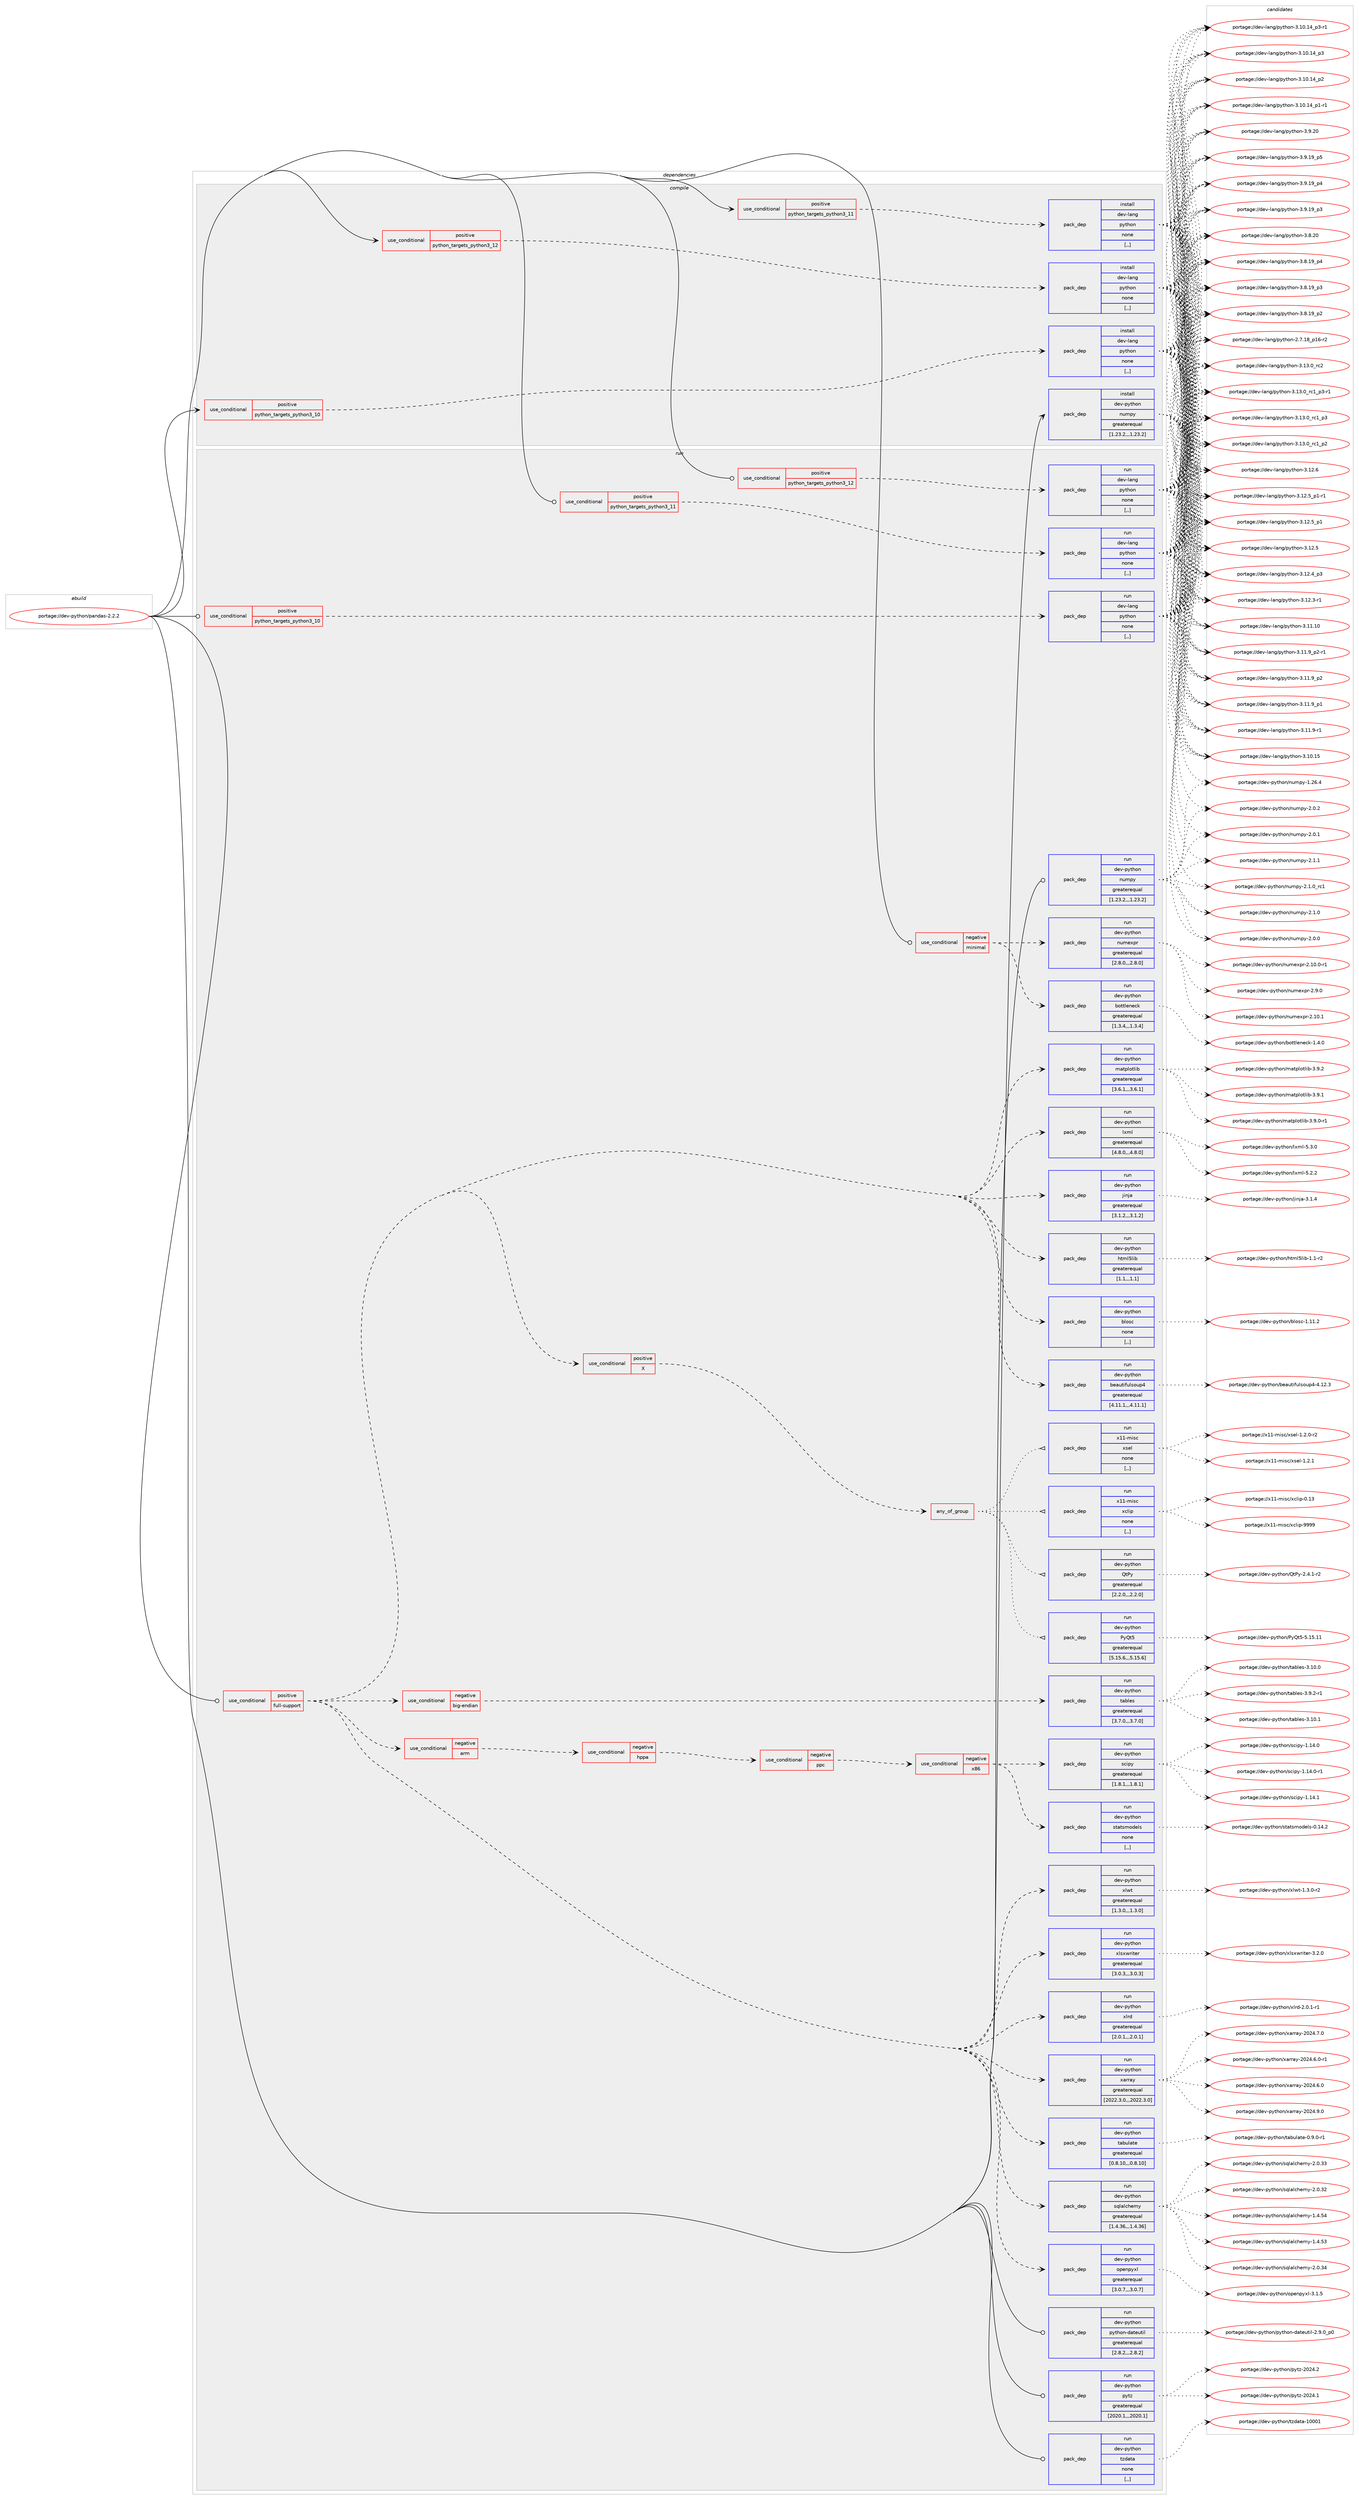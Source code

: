 digraph prolog {

# *************
# Graph options
# *************

newrank=true;
concentrate=true;
compound=true;
graph [rankdir=LR,fontname=Helvetica,fontsize=10,ranksep=1.5];#, ranksep=2.5, nodesep=0.2];
edge  [arrowhead=vee];
node  [fontname=Helvetica,fontsize=10];

# **********
# The ebuild
# **********

subgraph cluster_leftcol {
color=gray;
label=<<i>ebuild</i>>;
id [label="portage://dev-python/pandas-2.2.2", color=red, width=4, href="../dev-python/pandas-2.2.2.svg"];
}

# ****************
# The dependencies
# ****************

subgraph cluster_midcol {
color=gray;
label=<<i>dependencies</i>>;
subgraph cluster_compile {
fillcolor="#eeeeee";
style=filled;
label=<<i>compile</i>>;
subgraph cond166060 {
dependency648125 [label=<<TABLE BORDER="0" CELLBORDER="1" CELLSPACING="0" CELLPADDING="4"><TR><TD ROWSPAN="3" CELLPADDING="10">use_conditional</TD></TR><TR><TD>positive</TD></TR><TR><TD>python_targets_python3_10</TD></TR></TABLE>>, shape=none, color=red];
subgraph pack477245 {
dependency648126 [label=<<TABLE BORDER="0" CELLBORDER="1" CELLSPACING="0" CELLPADDING="4" WIDTH="220"><TR><TD ROWSPAN="6" CELLPADDING="30">pack_dep</TD></TR><TR><TD WIDTH="110">install</TD></TR><TR><TD>dev-lang</TD></TR><TR><TD>python</TD></TR><TR><TD>none</TD></TR><TR><TD>[,,]</TD></TR></TABLE>>, shape=none, color=blue];
}
dependency648125:e -> dependency648126:w [weight=20,style="dashed",arrowhead="vee"];
}
id:e -> dependency648125:w [weight=20,style="solid",arrowhead="vee"];
subgraph cond166061 {
dependency648127 [label=<<TABLE BORDER="0" CELLBORDER="1" CELLSPACING="0" CELLPADDING="4"><TR><TD ROWSPAN="3" CELLPADDING="10">use_conditional</TD></TR><TR><TD>positive</TD></TR><TR><TD>python_targets_python3_11</TD></TR></TABLE>>, shape=none, color=red];
subgraph pack477246 {
dependency648128 [label=<<TABLE BORDER="0" CELLBORDER="1" CELLSPACING="0" CELLPADDING="4" WIDTH="220"><TR><TD ROWSPAN="6" CELLPADDING="30">pack_dep</TD></TR><TR><TD WIDTH="110">install</TD></TR><TR><TD>dev-lang</TD></TR><TR><TD>python</TD></TR><TR><TD>none</TD></TR><TR><TD>[,,]</TD></TR></TABLE>>, shape=none, color=blue];
}
dependency648127:e -> dependency648128:w [weight=20,style="dashed",arrowhead="vee"];
}
id:e -> dependency648127:w [weight=20,style="solid",arrowhead="vee"];
subgraph cond166062 {
dependency648129 [label=<<TABLE BORDER="0" CELLBORDER="1" CELLSPACING="0" CELLPADDING="4"><TR><TD ROWSPAN="3" CELLPADDING="10">use_conditional</TD></TR><TR><TD>positive</TD></TR><TR><TD>python_targets_python3_12</TD></TR></TABLE>>, shape=none, color=red];
subgraph pack477247 {
dependency648130 [label=<<TABLE BORDER="0" CELLBORDER="1" CELLSPACING="0" CELLPADDING="4" WIDTH="220"><TR><TD ROWSPAN="6" CELLPADDING="30">pack_dep</TD></TR><TR><TD WIDTH="110">install</TD></TR><TR><TD>dev-lang</TD></TR><TR><TD>python</TD></TR><TR><TD>none</TD></TR><TR><TD>[,,]</TD></TR></TABLE>>, shape=none, color=blue];
}
dependency648129:e -> dependency648130:w [weight=20,style="dashed",arrowhead="vee"];
}
id:e -> dependency648129:w [weight=20,style="solid",arrowhead="vee"];
subgraph pack477248 {
dependency648131 [label=<<TABLE BORDER="0" CELLBORDER="1" CELLSPACING="0" CELLPADDING="4" WIDTH="220"><TR><TD ROWSPAN="6" CELLPADDING="30">pack_dep</TD></TR><TR><TD WIDTH="110">install</TD></TR><TR><TD>dev-python</TD></TR><TR><TD>numpy</TD></TR><TR><TD>greaterequal</TD></TR><TR><TD>[1.23.2,,,1.23.2]</TD></TR></TABLE>>, shape=none, color=blue];
}
id:e -> dependency648131:w [weight=20,style="solid",arrowhead="vee"];
}
subgraph cluster_compileandrun {
fillcolor="#eeeeee";
style=filled;
label=<<i>compile and run</i>>;
}
subgraph cluster_run {
fillcolor="#eeeeee";
style=filled;
label=<<i>run</i>>;
subgraph cond166063 {
dependency648132 [label=<<TABLE BORDER="0" CELLBORDER="1" CELLSPACING="0" CELLPADDING="4"><TR><TD ROWSPAN="3" CELLPADDING="10">use_conditional</TD></TR><TR><TD>negative</TD></TR><TR><TD>minimal</TD></TR></TABLE>>, shape=none, color=red];
subgraph pack477249 {
dependency648133 [label=<<TABLE BORDER="0" CELLBORDER="1" CELLSPACING="0" CELLPADDING="4" WIDTH="220"><TR><TD ROWSPAN="6" CELLPADDING="30">pack_dep</TD></TR><TR><TD WIDTH="110">run</TD></TR><TR><TD>dev-python</TD></TR><TR><TD>bottleneck</TD></TR><TR><TD>greaterequal</TD></TR><TR><TD>[1.3.4,,,1.3.4]</TD></TR></TABLE>>, shape=none, color=blue];
}
dependency648132:e -> dependency648133:w [weight=20,style="dashed",arrowhead="vee"];
subgraph pack477250 {
dependency648134 [label=<<TABLE BORDER="0" CELLBORDER="1" CELLSPACING="0" CELLPADDING="4" WIDTH="220"><TR><TD ROWSPAN="6" CELLPADDING="30">pack_dep</TD></TR><TR><TD WIDTH="110">run</TD></TR><TR><TD>dev-python</TD></TR><TR><TD>numexpr</TD></TR><TR><TD>greaterequal</TD></TR><TR><TD>[2.8.0,,,2.8.0]</TD></TR></TABLE>>, shape=none, color=blue];
}
dependency648132:e -> dependency648134:w [weight=20,style="dashed",arrowhead="vee"];
}
id:e -> dependency648132:w [weight=20,style="solid",arrowhead="odot"];
subgraph cond166064 {
dependency648135 [label=<<TABLE BORDER="0" CELLBORDER="1" CELLSPACING="0" CELLPADDING="4"><TR><TD ROWSPAN="3" CELLPADDING="10">use_conditional</TD></TR><TR><TD>positive</TD></TR><TR><TD>full-support</TD></TR></TABLE>>, shape=none, color=red];
subgraph pack477251 {
dependency648136 [label=<<TABLE BORDER="0" CELLBORDER="1" CELLSPACING="0" CELLPADDING="4" WIDTH="220"><TR><TD ROWSPAN="6" CELLPADDING="30">pack_dep</TD></TR><TR><TD WIDTH="110">run</TD></TR><TR><TD>dev-python</TD></TR><TR><TD>beautifulsoup4</TD></TR><TR><TD>greaterequal</TD></TR><TR><TD>[4.11.1,,,4.11.1]</TD></TR></TABLE>>, shape=none, color=blue];
}
dependency648135:e -> dependency648136:w [weight=20,style="dashed",arrowhead="vee"];
subgraph pack477252 {
dependency648137 [label=<<TABLE BORDER="0" CELLBORDER="1" CELLSPACING="0" CELLPADDING="4" WIDTH="220"><TR><TD ROWSPAN="6" CELLPADDING="30">pack_dep</TD></TR><TR><TD WIDTH="110">run</TD></TR><TR><TD>dev-python</TD></TR><TR><TD>blosc</TD></TR><TR><TD>none</TD></TR><TR><TD>[,,]</TD></TR></TABLE>>, shape=none, color=blue];
}
dependency648135:e -> dependency648137:w [weight=20,style="dashed",arrowhead="vee"];
subgraph pack477253 {
dependency648138 [label=<<TABLE BORDER="0" CELLBORDER="1" CELLSPACING="0" CELLPADDING="4" WIDTH="220"><TR><TD ROWSPAN="6" CELLPADDING="30">pack_dep</TD></TR><TR><TD WIDTH="110">run</TD></TR><TR><TD>dev-python</TD></TR><TR><TD>html5lib</TD></TR><TR><TD>greaterequal</TD></TR><TR><TD>[1.1,,,1.1]</TD></TR></TABLE>>, shape=none, color=blue];
}
dependency648135:e -> dependency648138:w [weight=20,style="dashed",arrowhead="vee"];
subgraph pack477254 {
dependency648139 [label=<<TABLE BORDER="0" CELLBORDER="1" CELLSPACING="0" CELLPADDING="4" WIDTH="220"><TR><TD ROWSPAN="6" CELLPADDING="30">pack_dep</TD></TR><TR><TD WIDTH="110">run</TD></TR><TR><TD>dev-python</TD></TR><TR><TD>jinja</TD></TR><TR><TD>greaterequal</TD></TR><TR><TD>[3.1.2,,,3.1.2]</TD></TR></TABLE>>, shape=none, color=blue];
}
dependency648135:e -> dependency648139:w [weight=20,style="dashed",arrowhead="vee"];
subgraph pack477255 {
dependency648140 [label=<<TABLE BORDER="0" CELLBORDER="1" CELLSPACING="0" CELLPADDING="4" WIDTH="220"><TR><TD ROWSPAN="6" CELLPADDING="30">pack_dep</TD></TR><TR><TD WIDTH="110">run</TD></TR><TR><TD>dev-python</TD></TR><TR><TD>lxml</TD></TR><TR><TD>greaterequal</TD></TR><TR><TD>[4.8.0,,,4.8.0]</TD></TR></TABLE>>, shape=none, color=blue];
}
dependency648135:e -> dependency648140:w [weight=20,style="dashed",arrowhead="vee"];
subgraph pack477256 {
dependency648141 [label=<<TABLE BORDER="0" CELLBORDER="1" CELLSPACING="0" CELLPADDING="4" WIDTH="220"><TR><TD ROWSPAN="6" CELLPADDING="30">pack_dep</TD></TR><TR><TD WIDTH="110">run</TD></TR><TR><TD>dev-python</TD></TR><TR><TD>matplotlib</TD></TR><TR><TD>greaterequal</TD></TR><TR><TD>[3.6.1,,,3.6.1]</TD></TR></TABLE>>, shape=none, color=blue];
}
dependency648135:e -> dependency648141:w [weight=20,style="dashed",arrowhead="vee"];
subgraph pack477257 {
dependency648142 [label=<<TABLE BORDER="0" CELLBORDER="1" CELLSPACING="0" CELLPADDING="4" WIDTH="220"><TR><TD ROWSPAN="6" CELLPADDING="30">pack_dep</TD></TR><TR><TD WIDTH="110">run</TD></TR><TR><TD>dev-python</TD></TR><TR><TD>openpyxl</TD></TR><TR><TD>greaterequal</TD></TR><TR><TD>[3.0.7,,,3.0.7]</TD></TR></TABLE>>, shape=none, color=blue];
}
dependency648135:e -> dependency648142:w [weight=20,style="dashed",arrowhead="vee"];
subgraph pack477258 {
dependency648143 [label=<<TABLE BORDER="0" CELLBORDER="1" CELLSPACING="0" CELLPADDING="4" WIDTH="220"><TR><TD ROWSPAN="6" CELLPADDING="30">pack_dep</TD></TR><TR><TD WIDTH="110">run</TD></TR><TR><TD>dev-python</TD></TR><TR><TD>sqlalchemy</TD></TR><TR><TD>greaterequal</TD></TR><TR><TD>[1.4.36,,,1.4.36]</TD></TR></TABLE>>, shape=none, color=blue];
}
dependency648135:e -> dependency648143:w [weight=20,style="dashed",arrowhead="vee"];
subgraph pack477259 {
dependency648144 [label=<<TABLE BORDER="0" CELLBORDER="1" CELLSPACING="0" CELLPADDING="4" WIDTH="220"><TR><TD ROWSPAN="6" CELLPADDING="30">pack_dep</TD></TR><TR><TD WIDTH="110">run</TD></TR><TR><TD>dev-python</TD></TR><TR><TD>tabulate</TD></TR><TR><TD>greaterequal</TD></TR><TR><TD>[0.8.10,,,0.8.10]</TD></TR></TABLE>>, shape=none, color=blue];
}
dependency648135:e -> dependency648144:w [weight=20,style="dashed",arrowhead="vee"];
subgraph pack477260 {
dependency648145 [label=<<TABLE BORDER="0" CELLBORDER="1" CELLSPACING="0" CELLPADDING="4" WIDTH="220"><TR><TD ROWSPAN="6" CELLPADDING="30">pack_dep</TD></TR><TR><TD WIDTH="110">run</TD></TR><TR><TD>dev-python</TD></TR><TR><TD>xarray</TD></TR><TR><TD>greaterequal</TD></TR><TR><TD>[2022.3.0,,,2022.3.0]</TD></TR></TABLE>>, shape=none, color=blue];
}
dependency648135:e -> dependency648145:w [weight=20,style="dashed",arrowhead="vee"];
subgraph pack477261 {
dependency648146 [label=<<TABLE BORDER="0" CELLBORDER="1" CELLSPACING="0" CELLPADDING="4" WIDTH="220"><TR><TD ROWSPAN="6" CELLPADDING="30">pack_dep</TD></TR><TR><TD WIDTH="110">run</TD></TR><TR><TD>dev-python</TD></TR><TR><TD>xlrd</TD></TR><TR><TD>greaterequal</TD></TR><TR><TD>[2.0.1,,,2.0.1]</TD></TR></TABLE>>, shape=none, color=blue];
}
dependency648135:e -> dependency648146:w [weight=20,style="dashed",arrowhead="vee"];
subgraph pack477262 {
dependency648147 [label=<<TABLE BORDER="0" CELLBORDER="1" CELLSPACING="0" CELLPADDING="4" WIDTH="220"><TR><TD ROWSPAN="6" CELLPADDING="30">pack_dep</TD></TR><TR><TD WIDTH="110">run</TD></TR><TR><TD>dev-python</TD></TR><TR><TD>xlsxwriter</TD></TR><TR><TD>greaterequal</TD></TR><TR><TD>[3.0.3,,,3.0.3]</TD></TR></TABLE>>, shape=none, color=blue];
}
dependency648135:e -> dependency648147:w [weight=20,style="dashed",arrowhead="vee"];
subgraph pack477263 {
dependency648148 [label=<<TABLE BORDER="0" CELLBORDER="1" CELLSPACING="0" CELLPADDING="4" WIDTH="220"><TR><TD ROWSPAN="6" CELLPADDING="30">pack_dep</TD></TR><TR><TD WIDTH="110">run</TD></TR><TR><TD>dev-python</TD></TR><TR><TD>xlwt</TD></TR><TR><TD>greaterequal</TD></TR><TR><TD>[1.3.0,,,1.3.0]</TD></TR></TABLE>>, shape=none, color=blue];
}
dependency648135:e -> dependency648148:w [weight=20,style="dashed",arrowhead="vee"];
subgraph cond166065 {
dependency648149 [label=<<TABLE BORDER="0" CELLBORDER="1" CELLSPACING="0" CELLPADDING="4"><TR><TD ROWSPAN="3" CELLPADDING="10">use_conditional</TD></TR><TR><TD>negative</TD></TR><TR><TD>arm</TD></TR></TABLE>>, shape=none, color=red];
subgraph cond166066 {
dependency648150 [label=<<TABLE BORDER="0" CELLBORDER="1" CELLSPACING="0" CELLPADDING="4"><TR><TD ROWSPAN="3" CELLPADDING="10">use_conditional</TD></TR><TR><TD>negative</TD></TR><TR><TD>hppa</TD></TR></TABLE>>, shape=none, color=red];
subgraph cond166067 {
dependency648151 [label=<<TABLE BORDER="0" CELLBORDER="1" CELLSPACING="0" CELLPADDING="4"><TR><TD ROWSPAN="3" CELLPADDING="10">use_conditional</TD></TR><TR><TD>negative</TD></TR><TR><TD>ppc</TD></TR></TABLE>>, shape=none, color=red];
subgraph cond166068 {
dependency648152 [label=<<TABLE BORDER="0" CELLBORDER="1" CELLSPACING="0" CELLPADDING="4"><TR><TD ROWSPAN="3" CELLPADDING="10">use_conditional</TD></TR><TR><TD>negative</TD></TR><TR><TD>x86</TD></TR></TABLE>>, shape=none, color=red];
subgraph pack477264 {
dependency648153 [label=<<TABLE BORDER="0" CELLBORDER="1" CELLSPACING="0" CELLPADDING="4" WIDTH="220"><TR><TD ROWSPAN="6" CELLPADDING="30">pack_dep</TD></TR><TR><TD WIDTH="110">run</TD></TR><TR><TD>dev-python</TD></TR><TR><TD>scipy</TD></TR><TR><TD>greaterequal</TD></TR><TR><TD>[1.8.1,,,1.8.1]</TD></TR></TABLE>>, shape=none, color=blue];
}
dependency648152:e -> dependency648153:w [weight=20,style="dashed",arrowhead="vee"];
subgraph pack477265 {
dependency648154 [label=<<TABLE BORDER="0" CELLBORDER="1" CELLSPACING="0" CELLPADDING="4" WIDTH="220"><TR><TD ROWSPAN="6" CELLPADDING="30">pack_dep</TD></TR><TR><TD WIDTH="110">run</TD></TR><TR><TD>dev-python</TD></TR><TR><TD>statsmodels</TD></TR><TR><TD>none</TD></TR><TR><TD>[,,]</TD></TR></TABLE>>, shape=none, color=blue];
}
dependency648152:e -> dependency648154:w [weight=20,style="dashed",arrowhead="vee"];
}
dependency648151:e -> dependency648152:w [weight=20,style="dashed",arrowhead="vee"];
}
dependency648150:e -> dependency648151:w [weight=20,style="dashed",arrowhead="vee"];
}
dependency648149:e -> dependency648150:w [weight=20,style="dashed",arrowhead="vee"];
}
dependency648135:e -> dependency648149:w [weight=20,style="dashed",arrowhead="vee"];
subgraph cond166069 {
dependency648155 [label=<<TABLE BORDER="0" CELLBORDER="1" CELLSPACING="0" CELLPADDING="4"><TR><TD ROWSPAN="3" CELLPADDING="10">use_conditional</TD></TR><TR><TD>negative</TD></TR><TR><TD>big-endian</TD></TR></TABLE>>, shape=none, color=red];
subgraph pack477266 {
dependency648156 [label=<<TABLE BORDER="0" CELLBORDER="1" CELLSPACING="0" CELLPADDING="4" WIDTH="220"><TR><TD ROWSPAN="6" CELLPADDING="30">pack_dep</TD></TR><TR><TD WIDTH="110">run</TD></TR><TR><TD>dev-python</TD></TR><TR><TD>tables</TD></TR><TR><TD>greaterequal</TD></TR><TR><TD>[3.7.0,,,3.7.0]</TD></TR></TABLE>>, shape=none, color=blue];
}
dependency648155:e -> dependency648156:w [weight=20,style="dashed",arrowhead="vee"];
}
dependency648135:e -> dependency648155:w [weight=20,style="dashed",arrowhead="vee"];
subgraph cond166070 {
dependency648157 [label=<<TABLE BORDER="0" CELLBORDER="1" CELLSPACING="0" CELLPADDING="4"><TR><TD ROWSPAN="3" CELLPADDING="10">use_conditional</TD></TR><TR><TD>positive</TD></TR><TR><TD>X</TD></TR></TABLE>>, shape=none, color=red];
subgraph any4439 {
dependency648158 [label=<<TABLE BORDER="0" CELLBORDER="1" CELLSPACING="0" CELLPADDING="4"><TR><TD CELLPADDING="10">any_of_group</TD></TR></TABLE>>, shape=none, color=red];subgraph pack477267 {
dependency648159 [label=<<TABLE BORDER="0" CELLBORDER="1" CELLSPACING="0" CELLPADDING="4" WIDTH="220"><TR><TD ROWSPAN="6" CELLPADDING="30">pack_dep</TD></TR><TR><TD WIDTH="110">run</TD></TR><TR><TD>dev-python</TD></TR><TR><TD>PyQt5</TD></TR><TR><TD>greaterequal</TD></TR><TR><TD>[5.15.6,,,5.15.6]</TD></TR></TABLE>>, shape=none, color=blue];
}
dependency648158:e -> dependency648159:w [weight=20,style="dotted",arrowhead="oinv"];
subgraph pack477268 {
dependency648160 [label=<<TABLE BORDER="0" CELLBORDER="1" CELLSPACING="0" CELLPADDING="4" WIDTH="220"><TR><TD ROWSPAN="6" CELLPADDING="30">pack_dep</TD></TR><TR><TD WIDTH="110">run</TD></TR><TR><TD>dev-python</TD></TR><TR><TD>QtPy</TD></TR><TR><TD>greaterequal</TD></TR><TR><TD>[2.2.0,,,2.2.0]</TD></TR></TABLE>>, shape=none, color=blue];
}
dependency648158:e -> dependency648160:w [weight=20,style="dotted",arrowhead="oinv"];
subgraph pack477269 {
dependency648161 [label=<<TABLE BORDER="0" CELLBORDER="1" CELLSPACING="0" CELLPADDING="4" WIDTH="220"><TR><TD ROWSPAN="6" CELLPADDING="30">pack_dep</TD></TR><TR><TD WIDTH="110">run</TD></TR><TR><TD>x11-misc</TD></TR><TR><TD>xclip</TD></TR><TR><TD>none</TD></TR><TR><TD>[,,]</TD></TR></TABLE>>, shape=none, color=blue];
}
dependency648158:e -> dependency648161:w [weight=20,style="dotted",arrowhead="oinv"];
subgraph pack477270 {
dependency648162 [label=<<TABLE BORDER="0" CELLBORDER="1" CELLSPACING="0" CELLPADDING="4" WIDTH="220"><TR><TD ROWSPAN="6" CELLPADDING="30">pack_dep</TD></TR><TR><TD WIDTH="110">run</TD></TR><TR><TD>x11-misc</TD></TR><TR><TD>xsel</TD></TR><TR><TD>none</TD></TR><TR><TD>[,,]</TD></TR></TABLE>>, shape=none, color=blue];
}
dependency648158:e -> dependency648162:w [weight=20,style="dotted",arrowhead="oinv"];
}
dependency648157:e -> dependency648158:w [weight=20,style="dashed",arrowhead="vee"];
}
dependency648135:e -> dependency648157:w [weight=20,style="dashed",arrowhead="vee"];
}
id:e -> dependency648135:w [weight=20,style="solid",arrowhead="odot"];
subgraph cond166071 {
dependency648163 [label=<<TABLE BORDER="0" CELLBORDER="1" CELLSPACING="0" CELLPADDING="4"><TR><TD ROWSPAN="3" CELLPADDING="10">use_conditional</TD></TR><TR><TD>positive</TD></TR><TR><TD>python_targets_python3_10</TD></TR></TABLE>>, shape=none, color=red];
subgraph pack477271 {
dependency648164 [label=<<TABLE BORDER="0" CELLBORDER="1" CELLSPACING="0" CELLPADDING="4" WIDTH="220"><TR><TD ROWSPAN="6" CELLPADDING="30">pack_dep</TD></TR><TR><TD WIDTH="110">run</TD></TR><TR><TD>dev-lang</TD></TR><TR><TD>python</TD></TR><TR><TD>none</TD></TR><TR><TD>[,,]</TD></TR></TABLE>>, shape=none, color=blue];
}
dependency648163:e -> dependency648164:w [weight=20,style="dashed",arrowhead="vee"];
}
id:e -> dependency648163:w [weight=20,style="solid",arrowhead="odot"];
subgraph cond166072 {
dependency648165 [label=<<TABLE BORDER="0" CELLBORDER="1" CELLSPACING="0" CELLPADDING="4"><TR><TD ROWSPAN="3" CELLPADDING="10">use_conditional</TD></TR><TR><TD>positive</TD></TR><TR><TD>python_targets_python3_11</TD></TR></TABLE>>, shape=none, color=red];
subgraph pack477272 {
dependency648166 [label=<<TABLE BORDER="0" CELLBORDER="1" CELLSPACING="0" CELLPADDING="4" WIDTH="220"><TR><TD ROWSPAN="6" CELLPADDING="30">pack_dep</TD></TR><TR><TD WIDTH="110">run</TD></TR><TR><TD>dev-lang</TD></TR><TR><TD>python</TD></TR><TR><TD>none</TD></TR><TR><TD>[,,]</TD></TR></TABLE>>, shape=none, color=blue];
}
dependency648165:e -> dependency648166:w [weight=20,style="dashed",arrowhead="vee"];
}
id:e -> dependency648165:w [weight=20,style="solid",arrowhead="odot"];
subgraph cond166073 {
dependency648167 [label=<<TABLE BORDER="0" CELLBORDER="1" CELLSPACING="0" CELLPADDING="4"><TR><TD ROWSPAN="3" CELLPADDING="10">use_conditional</TD></TR><TR><TD>positive</TD></TR><TR><TD>python_targets_python3_12</TD></TR></TABLE>>, shape=none, color=red];
subgraph pack477273 {
dependency648168 [label=<<TABLE BORDER="0" CELLBORDER="1" CELLSPACING="0" CELLPADDING="4" WIDTH="220"><TR><TD ROWSPAN="6" CELLPADDING="30">pack_dep</TD></TR><TR><TD WIDTH="110">run</TD></TR><TR><TD>dev-lang</TD></TR><TR><TD>python</TD></TR><TR><TD>none</TD></TR><TR><TD>[,,]</TD></TR></TABLE>>, shape=none, color=blue];
}
dependency648167:e -> dependency648168:w [weight=20,style="dashed",arrowhead="vee"];
}
id:e -> dependency648167:w [weight=20,style="solid",arrowhead="odot"];
subgraph pack477274 {
dependency648169 [label=<<TABLE BORDER="0" CELLBORDER="1" CELLSPACING="0" CELLPADDING="4" WIDTH="220"><TR><TD ROWSPAN="6" CELLPADDING="30">pack_dep</TD></TR><TR><TD WIDTH="110">run</TD></TR><TR><TD>dev-python</TD></TR><TR><TD>numpy</TD></TR><TR><TD>greaterequal</TD></TR><TR><TD>[1.23.2,,,1.23.2]</TD></TR></TABLE>>, shape=none, color=blue];
}
id:e -> dependency648169:w [weight=20,style="solid",arrowhead="odot"];
subgraph pack477275 {
dependency648170 [label=<<TABLE BORDER="0" CELLBORDER="1" CELLSPACING="0" CELLPADDING="4" WIDTH="220"><TR><TD ROWSPAN="6" CELLPADDING="30">pack_dep</TD></TR><TR><TD WIDTH="110">run</TD></TR><TR><TD>dev-python</TD></TR><TR><TD>python-dateutil</TD></TR><TR><TD>greaterequal</TD></TR><TR><TD>[2.8.2,,,2.8.2]</TD></TR></TABLE>>, shape=none, color=blue];
}
id:e -> dependency648170:w [weight=20,style="solid",arrowhead="odot"];
subgraph pack477276 {
dependency648171 [label=<<TABLE BORDER="0" CELLBORDER="1" CELLSPACING="0" CELLPADDING="4" WIDTH="220"><TR><TD ROWSPAN="6" CELLPADDING="30">pack_dep</TD></TR><TR><TD WIDTH="110">run</TD></TR><TR><TD>dev-python</TD></TR><TR><TD>pytz</TD></TR><TR><TD>greaterequal</TD></TR><TR><TD>[2020.1,,,2020.1]</TD></TR></TABLE>>, shape=none, color=blue];
}
id:e -> dependency648171:w [weight=20,style="solid",arrowhead="odot"];
subgraph pack477277 {
dependency648172 [label=<<TABLE BORDER="0" CELLBORDER="1" CELLSPACING="0" CELLPADDING="4" WIDTH="220"><TR><TD ROWSPAN="6" CELLPADDING="30">pack_dep</TD></TR><TR><TD WIDTH="110">run</TD></TR><TR><TD>dev-python</TD></TR><TR><TD>tzdata</TD></TR><TR><TD>none</TD></TR><TR><TD>[,,]</TD></TR></TABLE>>, shape=none, color=blue];
}
id:e -> dependency648172:w [weight=20,style="solid",arrowhead="odot"];
}
}

# **************
# The candidates
# **************

subgraph cluster_choices {
rank=same;
color=gray;
label=<<i>candidates</i>>;

subgraph choice477245 {
color=black;
nodesep=1;
choice10010111845108971101034711212111610411111045514649514648951149950 [label="portage://dev-lang/python-3.13.0_rc2", color=red, width=4,href="../dev-lang/python-3.13.0_rc2.svg"];
choice1001011184510897110103471121211161041111104551464951464895114994995112514511449 [label="portage://dev-lang/python-3.13.0_rc1_p3-r1", color=red, width=4,href="../dev-lang/python-3.13.0_rc1_p3-r1.svg"];
choice100101118451089711010347112121116104111110455146495146489511499499511251 [label="portage://dev-lang/python-3.13.0_rc1_p3", color=red, width=4,href="../dev-lang/python-3.13.0_rc1_p3.svg"];
choice100101118451089711010347112121116104111110455146495146489511499499511250 [label="portage://dev-lang/python-3.13.0_rc1_p2", color=red, width=4,href="../dev-lang/python-3.13.0_rc1_p2.svg"];
choice10010111845108971101034711212111610411111045514649504654 [label="portage://dev-lang/python-3.12.6", color=red, width=4,href="../dev-lang/python-3.12.6.svg"];
choice1001011184510897110103471121211161041111104551464950465395112494511449 [label="portage://dev-lang/python-3.12.5_p1-r1", color=red, width=4,href="../dev-lang/python-3.12.5_p1-r1.svg"];
choice100101118451089711010347112121116104111110455146495046539511249 [label="portage://dev-lang/python-3.12.5_p1", color=red, width=4,href="../dev-lang/python-3.12.5_p1.svg"];
choice10010111845108971101034711212111610411111045514649504653 [label="portage://dev-lang/python-3.12.5", color=red, width=4,href="../dev-lang/python-3.12.5.svg"];
choice100101118451089711010347112121116104111110455146495046529511251 [label="portage://dev-lang/python-3.12.4_p3", color=red, width=4,href="../dev-lang/python-3.12.4_p3.svg"];
choice100101118451089711010347112121116104111110455146495046514511449 [label="portage://dev-lang/python-3.12.3-r1", color=red, width=4,href="../dev-lang/python-3.12.3-r1.svg"];
choice1001011184510897110103471121211161041111104551464949464948 [label="portage://dev-lang/python-3.11.10", color=red, width=4,href="../dev-lang/python-3.11.10.svg"];
choice1001011184510897110103471121211161041111104551464949465795112504511449 [label="portage://dev-lang/python-3.11.9_p2-r1", color=red, width=4,href="../dev-lang/python-3.11.9_p2-r1.svg"];
choice100101118451089711010347112121116104111110455146494946579511250 [label="portage://dev-lang/python-3.11.9_p2", color=red, width=4,href="../dev-lang/python-3.11.9_p2.svg"];
choice100101118451089711010347112121116104111110455146494946579511249 [label="portage://dev-lang/python-3.11.9_p1", color=red, width=4,href="../dev-lang/python-3.11.9_p1.svg"];
choice100101118451089711010347112121116104111110455146494946574511449 [label="portage://dev-lang/python-3.11.9-r1", color=red, width=4,href="../dev-lang/python-3.11.9-r1.svg"];
choice1001011184510897110103471121211161041111104551464948464953 [label="portage://dev-lang/python-3.10.15", color=red, width=4,href="../dev-lang/python-3.10.15.svg"];
choice100101118451089711010347112121116104111110455146494846495295112514511449 [label="portage://dev-lang/python-3.10.14_p3-r1", color=red, width=4,href="../dev-lang/python-3.10.14_p3-r1.svg"];
choice10010111845108971101034711212111610411111045514649484649529511251 [label="portage://dev-lang/python-3.10.14_p3", color=red, width=4,href="../dev-lang/python-3.10.14_p3.svg"];
choice10010111845108971101034711212111610411111045514649484649529511250 [label="portage://dev-lang/python-3.10.14_p2", color=red, width=4,href="../dev-lang/python-3.10.14_p2.svg"];
choice100101118451089711010347112121116104111110455146494846495295112494511449 [label="portage://dev-lang/python-3.10.14_p1-r1", color=red, width=4,href="../dev-lang/python-3.10.14_p1-r1.svg"];
choice10010111845108971101034711212111610411111045514657465048 [label="portage://dev-lang/python-3.9.20", color=red, width=4,href="../dev-lang/python-3.9.20.svg"];
choice100101118451089711010347112121116104111110455146574649579511253 [label="portage://dev-lang/python-3.9.19_p5", color=red, width=4,href="../dev-lang/python-3.9.19_p5.svg"];
choice100101118451089711010347112121116104111110455146574649579511252 [label="portage://dev-lang/python-3.9.19_p4", color=red, width=4,href="../dev-lang/python-3.9.19_p4.svg"];
choice100101118451089711010347112121116104111110455146574649579511251 [label="portage://dev-lang/python-3.9.19_p3", color=red, width=4,href="../dev-lang/python-3.9.19_p3.svg"];
choice10010111845108971101034711212111610411111045514656465048 [label="portage://dev-lang/python-3.8.20", color=red, width=4,href="../dev-lang/python-3.8.20.svg"];
choice100101118451089711010347112121116104111110455146564649579511252 [label="portage://dev-lang/python-3.8.19_p4", color=red, width=4,href="../dev-lang/python-3.8.19_p4.svg"];
choice100101118451089711010347112121116104111110455146564649579511251 [label="portage://dev-lang/python-3.8.19_p3", color=red, width=4,href="../dev-lang/python-3.8.19_p3.svg"];
choice100101118451089711010347112121116104111110455146564649579511250 [label="portage://dev-lang/python-3.8.19_p2", color=red, width=4,href="../dev-lang/python-3.8.19_p2.svg"];
choice100101118451089711010347112121116104111110455046554649569511249544511450 [label="portage://dev-lang/python-2.7.18_p16-r2", color=red, width=4,href="../dev-lang/python-2.7.18_p16-r2.svg"];
dependency648126:e -> choice10010111845108971101034711212111610411111045514649514648951149950:w [style=dotted,weight="100"];
dependency648126:e -> choice1001011184510897110103471121211161041111104551464951464895114994995112514511449:w [style=dotted,weight="100"];
dependency648126:e -> choice100101118451089711010347112121116104111110455146495146489511499499511251:w [style=dotted,weight="100"];
dependency648126:e -> choice100101118451089711010347112121116104111110455146495146489511499499511250:w [style=dotted,weight="100"];
dependency648126:e -> choice10010111845108971101034711212111610411111045514649504654:w [style=dotted,weight="100"];
dependency648126:e -> choice1001011184510897110103471121211161041111104551464950465395112494511449:w [style=dotted,weight="100"];
dependency648126:e -> choice100101118451089711010347112121116104111110455146495046539511249:w [style=dotted,weight="100"];
dependency648126:e -> choice10010111845108971101034711212111610411111045514649504653:w [style=dotted,weight="100"];
dependency648126:e -> choice100101118451089711010347112121116104111110455146495046529511251:w [style=dotted,weight="100"];
dependency648126:e -> choice100101118451089711010347112121116104111110455146495046514511449:w [style=dotted,weight="100"];
dependency648126:e -> choice1001011184510897110103471121211161041111104551464949464948:w [style=dotted,weight="100"];
dependency648126:e -> choice1001011184510897110103471121211161041111104551464949465795112504511449:w [style=dotted,weight="100"];
dependency648126:e -> choice100101118451089711010347112121116104111110455146494946579511250:w [style=dotted,weight="100"];
dependency648126:e -> choice100101118451089711010347112121116104111110455146494946579511249:w [style=dotted,weight="100"];
dependency648126:e -> choice100101118451089711010347112121116104111110455146494946574511449:w [style=dotted,weight="100"];
dependency648126:e -> choice1001011184510897110103471121211161041111104551464948464953:w [style=dotted,weight="100"];
dependency648126:e -> choice100101118451089711010347112121116104111110455146494846495295112514511449:w [style=dotted,weight="100"];
dependency648126:e -> choice10010111845108971101034711212111610411111045514649484649529511251:w [style=dotted,weight="100"];
dependency648126:e -> choice10010111845108971101034711212111610411111045514649484649529511250:w [style=dotted,weight="100"];
dependency648126:e -> choice100101118451089711010347112121116104111110455146494846495295112494511449:w [style=dotted,weight="100"];
dependency648126:e -> choice10010111845108971101034711212111610411111045514657465048:w [style=dotted,weight="100"];
dependency648126:e -> choice100101118451089711010347112121116104111110455146574649579511253:w [style=dotted,weight="100"];
dependency648126:e -> choice100101118451089711010347112121116104111110455146574649579511252:w [style=dotted,weight="100"];
dependency648126:e -> choice100101118451089711010347112121116104111110455146574649579511251:w [style=dotted,weight="100"];
dependency648126:e -> choice10010111845108971101034711212111610411111045514656465048:w [style=dotted,weight="100"];
dependency648126:e -> choice100101118451089711010347112121116104111110455146564649579511252:w [style=dotted,weight="100"];
dependency648126:e -> choice100101118451089711010347112121116104111110455146564649579511251:w [style=dotted,weight="100"];
dependency648126:e -> choice100101118451089711010347112121116104111110455146564649579511250:w [style=dotted,weight="100"];
dependency648126:e -> choice100101118451089711010347112121116104111110455046554649569511249544511450:w [style=dotted,weight="100"];
}
subgraph choice477246 {
color=black;
nodesep=1;
choice10010111845108971101034711212111610411111045514649514648951149950 [label="portage://dev-lang/python-3.13.0_rc2", color=red, width=4,href="../dev-lang/python-3.13.0_rc2.svg"];
choice1001011184510897110103471121211161041111104551464951464895114994995112514511449 [label="portage://dev-lang/python-3.13.0_rc1_p3-r1", color=red, width=4,href="../dev-lang/python-3.13.0_rc1_p3-r1.svg"];
choice100101118451089711010347112121116104111110455146495146489511499499511251 [label="portage://dev-lang/python-3.13.0_rc1_p3", color=red, width=4,href="../dev-lang/python-3.13.0_rc1_p3.svg"];
choice100101118451089711010347112121116104111110455146495146489511499499511250 [label="portage://dev-lang/python-3.13.0_rc1_p2", color=red, width=4,href="../dev-lang/python-3.13.0_rc1_p2.svg"];
choice10010111845108971101034711212111610411111045514649504654 [label="portage://dev-lang/python-3.12.6", color=red, width=4,href="../dev-lang/python-3.12.6.svg"];
choice1001011184510897110103471121211161041111104551464950465395112494511449 [label="portage://dev-lang/python-3.12.5_p1-r1", color=red, width=4,href="../dev-lang/python-3.12.5_p1-r1.svg"];
choice100101118451089711010347112121116104111110455146495046539511249 [label="portage://dev-lang/python-3.12.5_p1", color=red, width=4,href="../dev-lang/python-3.12.5_p1.svg"];
choice10010111845108971101034711212111610411111045514649504653 [label="portage://dev-lang/python-3.12.5", color=red, width=4,href="../dev-lang/python-3.12.5.svg"];
choice100101118451089711010347112121116104111110455146495046529511251 [label="portage://dev-lang/python-3.12.4_p3", color=red, width=4,href="../dev-lang/python-3.12.4_p3.svg"];
choice100101118451089711010347112121116104111110455146495046514511449 [label="portage://dev-lang/python-3.12.3-r1", color=red, width=4,href="../dev-lang/python-3.12.3-r1.svg"];
choice1001011184510897110103471121211161041111104551464949464948 [label="portage://dev-lang/python-3.11.10", color=red, width=4,href="../dev-lang/python-3.11.10.svg"];
choice1001011184510897110103471121211161041111104551464949465795112504511449 [label="portage://dev-lang/python-3.11.9_p2-r1", color=red, width=4,href="../dev-lang/python-3.11.9_p2-r1.svg"];
choice100101118451089711010347112121116104111110455146494946579511250 [label="portage://dev-lang/python-3.11.9_p2", color=red, width=4,href="../dev-lang/python-3.11.9_p2.svg"];
choice100101118451089711010347112121116104111110455146494946579511249 [label="portage://dev-lang/python-3.11.9_p1", color=red, width=4,href="../dev-lang/python-3.11.9_p1.svg"];
choice100101118451089711010347112121116104111110455146494946574511449 [label="portage://dev-lang/python-3.11.9-r1", color=red, width=4,href="../dev-lang/python-3.11.9-r1.svg"];
choice1001011184510897110103471121211161041111104551464948464953 [label="portage://dev-lang/python-3.10.15", color=red, width=4,href="../dev-lang/python-3.10.15.svg"];
choice100101118451089711010347112121116104111110455146494846495295112514511449 [label="portage://dev-lang/python-3.10.14_p3-r1", color=red, width=4,href="../dev-lang/python-3.10.14_p3-r1.svg"];
choice10010111845108971101034711212111610411111045514649484649529511251 [label="portage://dev-lang/python-3.10.14_p3", color=red, width=4,href="../dev-lang/python-3.10.14_p3.svg"];
choice10010111845108971101034711212111610411111045514649484649529511250 [label="portage://dev-lang/python-3.10.14_p2", color=red, width=4,href="../dev-lang/python-3.10.14_p2.svg"];
choice100101118451089711010347112121116104111110455146494846495295112494511449 [label="portage://dev-lang/python-3.10.14_p1-r1", color=red, width=4,href="../dev-lang/python-3.10.14_p1-r1.svg"];
choice10010111845108971101034711212111610411111045514657465048 [label="portage://dev-lang/python-3.9.20", color=red, width=4,href="../dev-lang/python-3.9.20.svg"];
choice100101118451089711010347112121116104111110455146574649579511253 [label="portage://dev-lang/python-3.9.19_p5", color=red, width=4,href="../dev-lang/python-3.9.19_p5.svg"];
choice100101118451089711010347112121116104111110455146574649579511252 [label="portage://dev-lang/python-3.9.19_p4", color=red, width=4,href="../dev-lang/python-3.9.19_p4.svg"];
choice100101118451089711010347112121116104111110455146574649579511251 [label="portage://dev-lang/python-3.9.19_p3", color=red, width=4,href="../dev-lang/python-3.9.19_p3.svg"];
choice10010111845108971101034711212111610411111045514656465048 [label="portage://dev-lang/python-3.8.20", color=red, width=4,href="../dev-lang/python-3.8.20.svg"];
choice100101118451089711010347112121116104111110455146564649579511252 [label="portage://dev-lang/python-3.8.19_p4", color=red, width=4,href="../dev-lang/python-3.8.19_p4.svg"];
choice100101118451089711010347112121116104111110455146564649579511251 [label="portage://dev-lang/python-3.8.19_p3", color=red, width=4,href="../dev-lang/python-3.8.19_p3.svg"];
choice100101118451089711010347112121116104111110455146564649579511250 [label="portage://dev-lang/python-3.8.19_p2", color=red, width=4,href="../dev-lang/python-3.8.19_p2.svg"];
choice100101118451089711010347112121116104111110455046554649569511249544511450 [label="portage://dev-lang/python-2.7.18_p16-r2", color=red, width=4,href="../dev-lang/python-2.7.18_p16-r2.svg"];
dependency648128:e -> choice10010111845108971101034711212111610411111045514649514648951149950:w [style=dotted,weight="100"];
dependency648128:e -> choice1001011184510897110103471121211161041111104551464951464895114994995112514511449:w [style=dotted,weight="100"];
dependency648128:e -> choice100101118451089711010347112121116104111110455146495146489511499499511251:w [style=dotted,weight="100"];
dependency648128:e -> choice100101118451089711010347112121116104111110455146495146489511499499511250:w [style=dotted,weight="100"];
dependency648128:e -> choice10010111845108971101034711212111610411111045514649504654:w [style=dotted,weight="100"];
dependency648128:e -> choice1001011184510897110103471121211161041111104551464950465395112494511449:w [style=dotted,weight="100"];
dependency648128:e -> choice100101118451089711010347112121116104111110455146495046539511249:w [style=dotted,weight="100"];
dependency648128:e -> choice10010111845108971101034711212111610411111045514649504653:w [style=dotted,weight="100"];
dependency648128:e -> choice100101118451089711010347112121116104111110455146495046529511251:w [style=dotted,weight="100"];
dependency648128:e -> choice100101118451089711010347112121116104111110455146495046514511449:w [style=dotted,weight="100"];
dependency648128:e -> choice1001011184510897110103471121211161041111104551464949464948:w [style=dotted,weight="100"];
dependency648128:e -> choice1001011184510897110103471121211161041111104551464949465795112504511449:w [style=dotted,weight="100"];
dependency648128:e -> choice100101118451089711010347112121116104111110455146494946579511250:w [style=dotted,weight="100"];
dependency648128:e -> choice100101118451089711010347112121116104111110455146494946579511249:w [style=dotted,weight="100"];
dependency648128:e -> choice100101118451089711010347112121116104111110455146494946574511449:w [style=dotted,weight="100"];
dependency648128:e -> choice1001011184510897110103471121211161041111104551464948464953:w [style=dotted,weight="100"];
dependency648128:e -> choice100101118451089711010347112121116104111110455146494846495295112514511449:w [style=dotted,weight="100"];
dependency648128:e -> choice10010111845108971101034711212111610411111045514649484649529511251:w [style=dotted,weight="100"];
dependency648128:e -> choice10010111845108971101034711212111610411111045514649484649529511250:w [style=dotted,weight="100"];
dependency648128:e -> choice100101118451089711010347112121116104111110455146494846495295112494511449:w [style=dotted,weight="100"];
dependency648128:e -> choice10010111845108971101034711212111610411111045514657465048:w [style=dotted,weight="100"];
dependency648128:e -> choice100101118451089711010347112121116104111110455146574649579511253:w [style=dotted,weight="100"];
dependency648128:e -> choice100101118451089711010347112121116104111110455146574649579511252:w [style=dotted,weight="100"];
dependency648128:e -> choice100101118451089711010347112121116104111110455146574649579511251:w [style=dotted,weight="100"];
dependency648128:e -> choice10010111845108971101034711212111610411111045514656465048:w [style=dotted,weight="100"];
dependency648128:e -> choice100101118451089711010347112121116104111110455146564649579511252:w [style=dotted,weight="100"];
dependency648128:e -> choice100101118451089711010347112121116104111110455146564649579511251:w [style=dotted,weight="100"];
dependency648128:e -> choice100101118451089711010347112121116104111110455146564649579511250:w [style=dotted,weight="100"];
dependency648128:e -> choice100101118451089711010347112121116104111110455046554649569511249544511450:w [style=dotted,weight="100"];
}
subgraph choice477247 {
color=black;
nodesep=1;
choice10010111845108971101034711212111610411111045514649514648951149950 [label="portage://dev-lang/python-3.13.0_rc2", color=red, width=4,href="../dev-lang/python-3.13.0_rc2.svg"];
choice1001011184510897110103471121211161041111104551464951464895114994995112514511449 [label="portage://dev-lang/python-3.13.0_rc1_p3-r1", color=red, width=4,href="../dev-lang/python-3.13.0_rc1_p3-r1.svg"];
choice100101118451089711010347112121116104111110455146495146489511499499511251 [label="portage://dev-lang/python-3.13.0_rc1_p3", color=red, width=4,href="../dev-lang/python-3.13.0_rc1_p3.svg"];
choice100101118451089711010347112121116104111110455146495146489511499499511250 [label="portage://dev-lang/python-3.13.0_rc1_p2", color=red, width=4,href="../dev-lang/python-3.13.0_rc1_p2.svg"];
choice10010111845108971101034711212111610411111045514649504654 [label="portage://dev-lang/python-3.12.6", color=red, width=4,href="../dev-lang/python-3.12.6.svg"];
choice1001011184510897110103471121211161041111104551464950465395112494511449 [label="portage://dev-lang/python-3.12.5_p1-r1", color=red, width=4,href="../dev-lang/python-3.12.5_p1-r1.svg"];
choice100101118451089711010347112121116104111110455146495046539511249 [label="portage://dev-lang/python-3.12.5_p1", color=red, width=4,href="../dev-lang/python-3.12.5_p1.svg"];
choice10010111845108971101034711212111610411111045514649504653 [label="portage://dev-lang/python-3.12.5", color=red, width=4,href="../dev-lang/python-3.12.5.svg"];
choice100101118451089711010347112121116104111110455146495046529511251 [label="portage://dev-lang/python-3.12.4_p3", color=red, width=4,href="../dev-lang/python-3.12.4_p3.svg"];
choice100101118451089711010347112121116104111110455146495046514511449 [label="portage://dev-lang/python-3.12.3-r1", color=red, width=4,href="../dev-lang/python-3.12.3-r1.svg"];
choice1001011184510897110103471121211161041111104551464949464948 [label="portage://dev-lang/python-3.11.10", color=red, width=4,href="../dev-lang/python-3.11.10.svg"];
choice1001011184510897110103471121211161041111104551464949465795112504511449 [label="portage://dev-lang/python-3.11.9_p2-r1", color=red, width=4,href="../dev-lang/python-3.11.9_p2-r1.svg"];
choice100101118451089711010347112121116104111110455146494946579511250 [label="portage://dev-lang/python-3.11.9_p2", color=red, width=4,href="../dev-lang/python-3.11.9_p2.svg"];
choice100101118451089711010347112121116104111110455146494946579511249 [label="portage://dev-lang/python-3.11.9_p1", color=red, width=4,href="../dev-lang/python-3.11.9_p1.svg"];
choice100101118451089711010347112121116104111110455146494946574511449 [label="portage://dev-lang/python-3.11.9-r1", color=red, width=4,href="../dev-lang/python-3.11.9-r1.svg"];
choice1001011184510897110103471121211161041111104551464948464953 [label="portage://dev-lang/python-3.10.15", color=red, width=4,href="../dev-lang/python-3.10.15.svg"];
choice100101118451089711010347112121116104111110455146494846495295112514511449 [label="portage://dev-lang/python-3.10.14_p3-r1", color=red, width=4,href="../dev-lang/python-3.10.14_p3-r1.svg"];
choice10010111845108971101034711212111610411111045514649484649529511251 [label="portage://dev-lang/python-3.10.14_p3", color=red, width=4,href="../dev-lang/python-3.10.14_p3.svg"];
choice10010111845108971101034711212111610411111045514649484649529511250 [label="portage://dev-lang/python-3.10.14_p2", color=red, width=4,href="../dev-lang/python-3.10.14_p2.svg"];
choice100101118451089711010347112121116104111110455146494846495295112494511449 [label="portage://dev-lang/python-3.10.14_p1-r1", color=red, width=4,href="../dev-lang/python-3.10.14_p1-r1.svg"];
choice10010111845108971101034711212111610411111045514657465048 [label="portage://dev-lang/python-3.9.20", color=red, width=4,href="../dev-lang/python-3.9.20.svg"];
choice100101118451089711010347112121116104111110455146574649579511253 [label="portage://dev-lang/python-3.9.19_p5", color=red, width=4,href="../dev-lang/python-3.9.19_p5.svg"];
choice100101118451089711010347112121116104111110455146574649579511252 [label="portage://dev-lang/python-3.9.19_p4", color=red, width=4,href="../dev-lang/python-3.9.19_p4.svg"];
choice100101118451089711010347112121116104111110455146574649579511251 [label="portage://dev-lang/python-3.9.19_p3", color=red, width=4,href="../dev-lang/python-3.9.19_p3.svg"];
choice10010111845108971101034711212111610411111045514656465048 [label="portage://dev-lang/python-3.8.20", color=red, width=4,href="../dev-lang/python-3.8.20.svg"];
choice100101118451089711010347112121116104111110455146564649579511252 [label="portage://dev-lang/python-3.8.19_p4", color=red, width=4,href="../dev-lang/python-3.8.19_p4.svg"];
choice100101118451089711010347112121116104111110455146564649579511251 [label="portage://dev-lang/python-3.8.19_p3", color=red, width=4,href="../dev-lang/python-3.8.19_p3.svg"];
choice100101118451089711010347112121116104111110455146564649579511250 [label="portage://dev-lang/python-3.8.19_p2", color=red, width=4,href="../dev-lang/python-3.8.19_p2.svg"];
choice100101118451089711010347112121116104111110455046554649569511249544511450 [label="portage://dev-lang/python-2.7.18_p16-r2", color=red, width=4,href="../dev-lang/python-2.7.18_p16-r2.svg"];
dependency648130:e -> choice10010111845108971101034711212111610411111045514649514648951149950:w [style=dotted,weight="100"];
dependency648130:e -> choice1001011184510897110103471121211161041111104551464951464895114994995112514511449:w [style=dotted,weight="100"];
dependency648130:e -> choice100101118451089711010347112121116104111110455146495146489511499499511251:w [style=dotted,weight="100"];
dependency648130:e -> choice100101118451089711010347112121116104111110455146495146489511499499511250:w [style=dotted,weight="100"];
dependency648130:e -> choice10010111845108971101034711212111610411111045514649504654:w [style=dotted,weight="100"];
dependency648130:e -> choice1001011184510897110103471121211161041111104551464950465395112494511449:w [style=dotted,weight="100"];
dependency648130:e -> choice100101118451089711010347112121116104111110455146495046539511249:w [style=dotted,weight="100"];
dependency648130:e -> choice10010111845108971101034711212111610411111045514649504653:w [style=dotted,weight="100"];
dependency648130:e -> choice100101118451089711010347112121116104111110455146495046529511251:w [style=dotted,weight="100"];
dependency648130:e -> choice100101118451089711010347112121116104111110455146495046514511449:w [style=dotted,weight="100"];
dependency648130:e -> choice1001011184510897110103471121211161041111104551464949464948:w [style=dotted,weight="100"];
dependency648130:e -> choice1001011184510897110103471121211161041111104551464949465795112504511449:w [style=dotted,weight="100"];
dependency648130:e -> choice100101118451089711010347112121116104111110455146494946579511250:w [style=dotted,weight="100"];
dependency648130:e -> choice100101118451089711010347112121116104111110455146494946579511249:w [style=dotted,weight="100"];
dependency648130:e -> choice100101118451089711010347112121116104111110455146494946574511449:w [style=dotted,weight="100"];
dependency648130:e -> choice1001011184510897110103471121211161041111104551464948464953:w [style=dotted,weight="100"];
dependency648130:e -> choice100101118451089711010347112121116104111110455146494846495295112514511449:w [style=dotted,weight="100"];
dependency648130:e -> choice10010111845108971101034711212111610411111045514649484649529511251:w [style=dotted,weight="100"];
dependency648130:e -> choice10010111845108971101034711212111610411111045514649484649529511250:w [style=dotted,weight="100"];
dependency648130:e -> choice100101118451089711010347112121116104111110455146494846495295112494511449:w [style=dotted,weight="100"];
dependency648130:e -> choice10010111845108971101034711212111610411111045514657465048:w [style=dotted,weight="100"];
dependency648130:e -> choice100101118451089711010347112121116104111110455146574649579511253:w [style=dotted,weight="100"];
dependency648130:e -> choice100101118451089711010347112121116104111110455146574649579511252:w [style=dotted,weight="100"];
dependency648130:e -> choice100101118451089711010347112121116104111110455146574649579511251:w [style=dotted,weight="100"];
dependency648130:e -> choice10010111845108971101034711212111610411111045514656465048:w [style=dotted,weight="100"];
dependency648130:e -> choice100101118451089711010347112121116104111110455146564649579511252:w [style=dotted,weight="100"];
dependency648130:e -> choice100101118451089711010347112121116104111110455146564649579511251:w [style=dotted,weight="100"];
dependency648130:e -> choice100101118451089711010347112121116104111110455146564649579511250:w [style=dotted,weight="100"];
dependency648130:e -> choice100101118451089711010347112121116104111110455046554649569511249544511450:w [style=dotted,weight="100"];
}
subgraph choice477248 {
color=black;
nodesep=1;
choice1001011184511212111610411111047110117109112121455046494649 [label="portage://dev-python/numpy-2.1.1", color=red, width=4,href="../dev-python/numpy-2.1.1.svg"];
choice1001011184511212111610411111047110117109112121455046494648951149949 [label="portage://dev-python/numpy-2.1.0_rc1", color=red, width=4,href="../dev-python/numpy-2.1.0_rc1.svg"];
choice1001011184511212111610411111047110117109112121455046494648 [label="portage://dev-python/numpy-2.1.0", color=red, width=4,href="../dev-python/numpy-2.1.0.svg"];
choice1001011184511212111610411111047110117109112121455046484650 [label="portage://dev-python/numpy-2.0.2", color=red, width=4,href="../dev-python/numpy-2.0.2.svg"];
choice1001011184511212111610411111047110117109112121455046484649 [label="portage://dev-python/numpy-2.0.1", color=red, width=4,href="../dev-python/numpy-2.0.1.svg"];
choice1001011184511212111610411111047110117109112121455046484648 [label="portage://dev-python/numpy-2.0.0", color=red, width=4,href="../dev-python/numpy-2.0.0.svg"];
choice100101118451121211161041111104711011710911212145494650544652 [label="portage://dev-python/numpy-1.26.4", color=red, width=4,href="../dev-python/numpy-1.26.4.svg"];
dependency648131:e -> choice1001011184511212111610411111047110117109112121455046494649:w [style=dotted,weight="100"];
dependency648131:e -> choice1001011184511212111610411111047110117109112121455046494648951149949:w [style=dotted,weight="100"];
dependency648131:e -> choice1001011184511212111610411111047110117109112121455046494648:w [style=dotted,weight="100"];
dependency648131:e -> choice1001011184511212111610411111047110117109112121455046484650:w [style=dotted,weight="100"];
dependency648131:e -> choice1001011184511212111610411111047110117109112121455046484649:w [style=dotted,weight="100"];
dependency648131:e -> choice1001011184511212111610411111047110117109112121455046484648:w [style=dotted,weight="100"];
dependency648131:e -> choice100101118451121211161041111104711011710911212145494650544652:w [style=dotted,weight="100"];
}
subgraph choice477249 {
color=black;
nodesep=1;
choice10010111845112121116104111110479811111611610810111010199107454946524648 [label="portage://dev-python/bottleneck-1.4.0", color=red, width=4,href="../dev-python/bottleneck-1.4.0.svg"];
dependency648133:e -> choice10010111845112121116104111110479811111611610810111010199107454946524648:w [style=dotted,weight="100"];
}
subgraph choice477250 {
color=black;
nodesep=1;
choice100101118451121211161041111104711011710910112011211445504649484649 [label="portage://dev-python/numexpr-2.10.1", color=red, width=4,href="../dev-python/numexpr-2.10.1.svg"];
choice1001011184511212111610411111047110117109101120112114455046494846484511449 [label="portage://dev-python/numexpr-2.10.0-r1", color=red, width=4,href="../dev-python/numexpr-2.10.0-r1.svg"];
choice1001011184511212111610411111047110117109101120112114455046574648 [label="portage://dev-python/numexpr-2.9.0", color=red, width=4,href="../dev-python/numexpr-2.9.0.svg"];
dependency648134:e -> choice100101118451121211161041111104711011710910112011211445504649484649:w [style=dotted,weight="100"];
dependency648134:e -> choice1001011184511212111610411111047110117109101120112114455046494846484511449:w [style=dotted,weight="100"];
dependency648134:e -> choice1001011184511212111610411111047110117109101120112114455046574648:w [style=dotted,weight="100"];
}
subgraph choice477251 {
color=black;
nodesep=1;
choice100101118451121211161041111104798101971171161051021171081151111171125245524649504651 [label="portage://dev-python/beautifulsoup4-4.12.3", color=red, width=4,href="../dev-python/beautifulsoup4-4.12.3.svg"];
dependency648136:e -> choice100101118451121211161041111104798101971171161051021171081151111171125245524649504651:w [style=dotted,weight="100"];
}
subgraph choice477252 {
color=black;
nodesep=1;
choice1001011184511212111610411111047981081111159945494649494650 [label="portage://dev-python/blosc-1.11.2", color=red, width=4,href="../dev-python/blosc-1.11.2.svg"];
dependency648137:e -> choice1001011184511212111610411111047981081111159945494649494650:w [style=dotted,weight="100"];
}
subgraph choice477253 {
color=black;
nodesep=1;
choice10010111845112121116104111110471041161091085310810598454946494511450 [label="portage://dev-python/html5lib-1.1-r2", color=red, width=4,href="../dev-python/html5lib-1.1-r2.svg"];
dependency648138:e -> choice10010111845112121116104111110471041161091085310810598454946494511450:w [style=dotted,weight="100"];
}
subgraph choice477254 {
color=black;
nodesep=1;
choice100101118451121211161041111104710610511010697455146494652 [label="portage://dev-python/jinja-3.1.4", color=red, width=4,href="../dev-python/jinja-3.1.4.svg"];
dependency648139:e -> choice100101118451121211161041111104710610511010697455146494652:w [style=dotted,weight="100"];
}
subgraph choice477255 {
color=black;
nodesep=1;
choice1001011184511212111610411111047108120109108455346514648 [label="portage://dev-python/lxml-5.3.0", color=red, width=4,href="../dev-python/lxml-5.3.0.svg"];
choice1001011184511212111610411111047108120109108455346504650 [label="portage://dev-python/lxml-5.2.2", color=red, width=4,href="../dev-python/lxml-5.2.2.svg"];
dependency648140:e -> choice1001011184511212111610411111047108120109108455346514648:w [style=dotted,weight="100"];
dependency648140:e -> choice1001011184511212111610411111047108120109108455346504650:w [style=dotted,weight="100"];
}
subgraph choice477256 {
color=black;
nodesep=1;
choice10010111845112121116104111110471099711611210811111610810598455146574650 [label="portage://dev-python/matplotlib-3.9.2", color=red, width=4,href="../dev-python/matplotlib-3.9.2.svg"];
choice10010111845112121116104111110471099711611210811111610810598455146574649 [label="portage://dev-python/matplotlib-3.9.1", color=red, width=4,href="../dev-python/matplotlib-3.9.1.svg"];
choice100101118451121211161041111104710997116112108111116108105984551465746484511449 [label="portage://dev-python/matplotlib-3.9.0-r1", color=red, width=4,href="../dev-python/matplotlib-3.9.0-r1.svg"];
dependency648141:e -> choice10010111845112121116104111110471099711611210811111610810598455146574650:w [style=dotted,weight="100"];
dependency648141:e -> choice10010111845112121116104111110471099711611210811111610810598455146574649:w [style=dotted,weight="100"];
dependency648141:e -> choice100101118451121211161041111104710997116112108111116108105984551465746484511449:w [style=dotted,weight="100"];
}
subgraph choice477257 {
color=black;
nodesep=1;
choice1001011184511212111610411111047111112101110112121120108455146494653 [label="portage://dev-python/openpyxl-3.1.5", color=red, width=4,href="../dev-python/openpyxl-3.1.5.svg"];
dependency648142:e -> choice1001011184511212111610411111047111112101110112121120108455146494653:w [style=dotted,weight="100"];
}
subgraph choice477258 {
color=black;
nodesep=1;
choice1001011184511212111610411111047115113108971089910410110912145504648465152 [label="portage://dev-python/sqlalchemy-2.0.34", color=red, width=4,href="../dev-python/sqlalchemy-2.0.34.svg"];
choice1001011184511212111610411111047115113108971089910410110912145504648465151 [label="portage://dev-python/sqlalchemy-2.0.33", color=red, width=4,href="../dev-python/sqlalchemy-2.0.33.svg"];
choice1001011184511212111610411111047115113108971089910410110912145504648465150 [label="portage://dev-python/sqlalchemy-2.0.32", color=red, width=4,href="../dev-python/sqlalchemy-2.0.32.svg"];
choice1001011184511212111610411111047115113108971089910410110912145494652465352 [label="portage://dev-python/sqlalchemy-1.4.54", color=red, width=4,href="../dev-python/sqlalchemy-1.4.54.svg"];
choice1001011184511212111610411111047115113108971089910410110912145494652465351 [label="portage://dev-python/sqlalchemy-1.4.53", color=red, width=4,href="../dev-python/sqlalchemy-1.4.53.svg"];
dependency648143:e -> choice1001011184511212111610411111047115113108971089910410110912145504648465152:w [style=dotted,weight="100"];
dependency648143:e -> choice1001011184511212111610411111047115113108971089910410110912145504648465151:w [style=dotted,weight="100"];
dependency648143:e -> choice1001011184511212111610411111047115113108971089910410110912145504648465150:w [style=dotted,weight="100"];
dependency648143:e -> choice1001011184511212111610411111047115113108971089910410110912145494652465352:w [style=dotted,weight="100"];
dependency648143:e -> choice1001011184511212111610411111047115113108971089910410110912145494652465351:w [style=dotted,weight="100"];
}
subgraph choice477259 {
color=black;
nodesep=1;
choice10010111845112121116104111110471169798117108971161014548465746484511449 [label="portage://dev-python/tabulate-0.9.0-r1", color=red, width=4,href="../dev-python/tabulate-0.9.0-r1.svg"];
dependency648144:e -> choice10010111845112121116104111110471169798117108971161014548465746484511449:w [style=dotted,weight="100"];
}
subgraph choice477260 {
color=black;
nodesep=1;
choice10010111845112121116104111110471209711411497121455048505246574648 [label="portage://dev-python/xarray-2024.9.0", color=red, width=4,href="../dev-python/xarray-2024.9.0.svg"];
choice10010111845112121116104111110471209711411497121455048505246554648 [label="portage://dev-python/xarray-2024.7.0", color=red, width=4,href="../dev-python/xarray-2024.7.0.svg"];
choice100101118451121211161041111104712097114114971214550485052465446484511449 [label="portage://dev-python/xarray-2024.6.0-r1", color=red, width=4,href="../dev-python/xarray-2024.6.0-r1.svg"];
choice10010111845112121116104111110471209711411497121455048505246544648 [label="portage://dev-python/xarray-2024.6.0", color=red, width=4,href="../dev-python/xarray-2024.6.0.svg"];
dependency648145:e -> choice10010111845112121116104111110471209711411497121455048505246574648:w [style=dotted,weight="100"];
dependency648145:e -> choice10010111845112121116104111110471209711411497121455048505246554648:w [style=dotted,weight="100"];
dependency648145:e -> choice100101118451121211161041111104712097114114971214550485052465446484511449:w [style=dotted,weight="100"];
dependency648145:e -> choice10010111845112121116104111110471209711411497121455048505246544648:w [style=dotted,weight="100"];
}
subgraph choice477261 {
color=black;
nodesep=1;
choice10010111845112121116104111110471201081141004550464846494511449 [label="portage://dev-python/xlrd-2.0.1-r1", color=red, width=4,href="../dev-python/xlrd-2.0.1-r1.svg"];
dependency648146:e -> choice10010111845112121116104111110471201081141004550464846494511449:w [style=dotted,weight="100"];
}
subgraph choice477262 {
color=black;
nodesep=1;
choice1001011184511212111610411111047120108115120119114105116101114455146504648 [label="portage://dev-python/xlsxwriter-3.2.0", color=red, width=4,href="../dev-python/xlsxwriter-3.2.0.svg"];
dependency648147:e -> choice1001011184511212111610411111047120108115120119114105116101114455146504648:w [style=dotted,weight="100"];
}
subgraph choice477263 {
color=black;
nodesep=1;
choice10010111845112121116104111110471201081191164549465146484511450 [label="portage://dev-python/xlwt-1.3.0-r2", color=red, width=4,href="../dev-python/xlwt-1.3.0-r2.svg"];
dependency648148:e -> choice10010111845112121116104111110471201081191164549465146484511450:w [style=dotted,weight="100"];
}
subgraph choice477264 {
color=black;
nodesep=1;
choice10010111845112121116104111110471159910511212145494649524649 [label="portage://dev-python/scipy-1.14.1", color=red, width=4,href="../dev-python/scipy-1.14.1.svg"];
choice100101118451121211161041111104711599105112121454946495246484511449 [label="portage://dev-python/scipy-1.14.0-r1", color=red, width=4,href="../dev-python/scipy-1.14.0-r1.svg"];
choice10010111845112121116104111110471159910511212145494649524648 [label="portage://dev-python/scipy-1.14.0", color=red, width=4,href="../dev-python/scipy-1.14.0.svg"];
dependency648153:e -> choice10010111845112121116104111110471159910511212145494649524649:w [style=dotted,weight="100"];
dependency648153:e -> choice100101118451121211161041111104711599105112121454946495246484511449:w [style=dotted,weight="100"];
dependency648153:e -> choice10010111845112121116104111110471159910511212145494649524648:w [style=dotted,weight="100"];
}
subgraph choice477265 {
color=black;
nodesep=1;
choice10010111845112121116104111110471151169711611510911110010110811545484649524650 [label="portage://dev-python/statsmodels-0.14.2", color=red, width=4,href="../dev-python/statsmodels-0.14.2.svg"];
dependency648154:e -> choice10010111845112121116104111110471151169711611510911110010110811545484649524650:w [style=dotted,weight="100"];
}
subgraph choice477266 {
color=black;
nodesep=1;
choice1001011184511212111610411111047116979810810111545514649484649 [label="portage://dev-python/tables-3.10.1", color=red, width=4,href="../dev-python/tables-3.10.1.svg"];
choice1001011184511212111610411111047116979810810111545514649484648 [label="portage://dev-python/tables-3.10.0", color=red, width=4,href="../dev-python/tables-3.10.0.svg"];
choice100101118451121211161041111104711697981081011154551465746504511449 [label="portage://dev-python/tables-3.9.2-r1", color=red, width=4,href="../dev-python/tables-3.9.2-r1.svg"];
dependency648156:e -> choice1001011184511212111610411111047116979810810111545514649484649:w [style=dotted,weight="100"];
dependency648156:e -> choice1001011184511212111610411111047116979810810111545514649484648:w [style=dotted,weight="100"];
dependency648156:e -> choice100101118451121211161041111104711697981081011154551465746504511449:w [style=dotted,weight="100"];
}
subgraph choice477267 {
color=black;
nodesep=1;
choice10010111845112121116104111110478012181116534553464953464949 [label="portage://dev-python/PyQt5-5.15.11", color=red, width=4,href="../dev-python/PyQt5-5.15.11.svg"];
dependency648159:e -> choice10010111845112121116104111110478012181116534553464953464949:w [style=dotted,weight="100"];
}
subgraph choice477268 {
color=black;
nodesep=1;
choice100101118451121211161041111104781116801214550465246494511450 [label="portage://dev-python/QtPy-2.4.1-r2", color=red, width=4,href="../dev-python/QtPy-2.4.1-r2.svg"];
dependency648160:e -> choice100101118451121211161041111104781116801214550465246494511450:w [style=dotted,weight="100"];
}
subgraph choice477269 {
color=black;
nodesep=1;
choice1204949451091051159947120991081051124557575757 [label="portage://x11-misc/xclip-9999", color=red, width=4,href="../x11-misc/xclip-9999.svg"];
choice1204949451091051159947120991081051124548464951 [label="portage://x11-misc/xclip-0.13", color=red, width=4,href="../x11-misc/xclip-0.13.svg"];
dependency648161:e -> choice1204949451091051159947120991081051124557575757:w [style=dotted,weight="100"];
dependency648161:e -> choice1204949451091051159947120991081051124548464951:w [style=dotted,weight="100"];
}
subgraph choice477270 {
color=black;
nodesep=1;
choice1204949451091051159947120115101108454946504649 [label="portage://x11-misc/xsel-1.2.1", color=red, width=4,href="../x11-misc/xsel-1.2.1.svg"];
choice12049494510910511599471201151011084549465046484511450 [label="portage://x11-misc/xsel-1.2.0-r2", color=red, width=4,href="../x11-misc/xsel-1.2.0-r2.svg"];
dependency648162:e -> choice1204949451091051159947120115101108454946504649:w [style=dotted,weight="100"];
dependency648162:e -> choice12049494510910511599471201151011084549465046484511450:w [style=dotted,weight="100"];
}
subgraph choice477271 {
color=black;
nodesep=1;
choice10010111845108971101034711212111610411111045514649514648951149950 [label="portage://dev-lang/python-3.13.0_rc2", color=red, width=4,href="../dev-lang/python-3.13.0_rc2.svg"];
choice1001011184510897110103471121211161041111104551464951464895114994995112514511449 [label="portage://dev-lang/python-3.13.0_rc1_p3-r1", color=red, width=4,href="../dev-lang/python-3.13.0_rc1_p3-r1.svg"];
choice100101118451089711010347112121116104111110455146495146489511499499511251 [label="portage://dev-lang/python-3.13.0_rc1_p3", color=red, width=4,href="../dev-lang/python-3.13.0_rc1_p3.svg"];
choice100101118451089711010347112121116104111110455146495146489511499499511250 [label="portage://dev-lang/python-3.13.0_rc1_p2", color=red, width=4,href="../dev-lang/python-3.13.0_rc1_p2.svg"];
choice10010111845108971101034711212111610411111045514649504654 [label="portage://dev-lang/python-3.12.6", color=red, width=4,href="../dev-lang/python-3.12.6.svg"];
choice1001011184510897110103471121211161041111104551464950465395112494511449 [label="portage://dev-lang/python-3.12.5_p1-r1", color=red, width=4,href="../dev-lang/python-3.12.5_p1-r1.svg"];
choice100101118451089711010347112121116104111110455146495046539511249 [label="portage://dev-lang/python-3.12.5_p1", color=red, width=4,href="../dev-lang/python-3.12.5_p1.svg"];
choice10010111845108971101034711212111610411111045514649504653 [label="portage://dev-lang/python-3.12.5", color=red, width=4,href="../dev-lang/python-3.12.5.svg"];
choice100101118451089711010347112121116104111110455146495046529511251 [label="portage://dev-lang/python-3.12.4_p3", color=red, width=4,href="../dev-lang/python-3.12.4_p3.svg"];
choice100101118451089711010347112121116104111110455146495046514511449 [label="portage://dev-lang/python-3.12.3-r1", color=red, width=4,href="../dev-lang/python-3.12.3-r1.svg"];
choice1001011184510897110103471121211161041111104551464949464948 [label="portage://dev-lang/python-3.11.10", color=red, width=4,href="../dev-lang/python-3.11.10.svg"];
choice1001011184510897110103471121211161041111104551464949465795112504511449 [label="portage://dev-lang/python-3.11.9_p2-r1", color=red, width=4,href="../dev-lang/python-3.11.9_p2-r1.svg"];
choice100101118451089711010347112121116104111110455146494946579511250 [label="portage://dev-lang/python-3.11.9_p2", color=red, width=4,href="../dev-lang/python-3.11.9_p2.svg"];
choice100101118451089711010347112121116104111110455146494946579511249 [label="portage://dev-lang/python-3.11.9_p1", color=red, width=4,href="../dev-lang/python-3.11.9_p1.svg"];
choice100101118451089711010347112121116104111110455146494946574511449 [label="portage://dev-lang/python-3.11.9-r1", color=red, width=4,href="../dev-lang/python-3.11.9-r1.svg"];
choice1001011184510897110103471121211161041111104551464948464953 [label="portage://dev-lang/python-3.10.15", color=red, width=4,href="../dev-lang/python-3.10.15.svg"];
choice100101118451089711010347112121116104111110455146494846495295112514511449 [label="portage://dev-lang/python-3.10.14_p3-r1", color=red, width=4,href="../dev-lang/python-3.10.14_p3-r1.svg"];
choice10010111845108971101034711212111610411111045514649484649529511251 [label="portage://dev-lang/python-3.10.14_p3", color=red, width=4,href="../dev-lang/python-3.10.14_p3.svg"];
choice10010111845108971101034711212111610411111045514649484649529511250 [label="portage://dev-lang/python-3.10.14_p2", color=red, width=4,href="../dev-lang/python-3.10.14_p2.svg"];
choice100101118451089711010347112121116104111110455146494846495295112494511449 [label="portage://dev-lang/python-3.10.14_p1-r1", color=red, width=4,href="../dev-lang/python-3.10.14_p1-r1.svg"];
choice10010111845108971101034711212111610411111045514657465048 [label="portage://dev-lang/python-3.9.20", color=red, width=4,href="../dev-lang/python-3.9.20.svg"];
choice100101118451089711010347112121116104111110455146574649579511253 [label="portage://dev-lang/python-3.9.19_p5", color=red, width=4,href="../dev-lang/python-3.9.19_p5.svg"];
choice100101118451089711010347112121116104111110455146574649579511252 [label="portage://dev-lang/python-3.9.19_p4", color=red, width=4,href="../dev-lang/python-3.9.19_p4.svg"];
choice100101118451089711010347112121116104111110455146574649579511251 [label="portage://dev-lang/python-3.9.19_p3", color=red, width=4,href="../dev-lang/python-3.9.19_p3.svg"];
choice10010111845108971101034711212111610411111045514656465048 [label="portage://dev-lang/python-3.8.20", color=red, width=4,href="../dev-lang/python-3.8.20.svg"];
choice100101118451089711010347112121116104111110455146564649579511252 [label="portage://dev-lang/python-3.8.19_p4", color=red, width=4,href="../dev-lang/python-3.8.19_p4.svg"];
choice100101118451089711010347112121116104111110455146564649579511251 [label="portage://dev-lang/python-3.8.19_p3", color=red, width=4,href="../dev-lang/python-3.8.19_p3.svg"];
choice100101118451089711010347112121116104111110455146564649579511250 [label="portage://dev-lang/python-3.8.19_p2", color=red, width=4,href="../dev-lang/python-3.8.19_p2.svg"];
choice100101118451089711010347112121116104111110455046554649569511249544511450 [label="portage://dev-lang/python-2.7.18_p16-r2", color=red, width=4,href="../dev-lang/python-2.7.18_p16-r2.svg"];
dependency648164:e -> choice10010111845108971101034711212111610411111045514649514648951149950:w [style=dotted,weight="100"];
dependency648164:e -> choice1001011184510897110103471121211161041111104551464951464895114994995112514511449:w [style=dotted,weight="100"];
dependency648164:e -> choice100101118451089711010347112121116104111110455146495146489511499499511251:w [style=dotted,weight="100"];
dependency648164:e -> choice100101118451089711010347112121116104111110455146495146489511499499511250:w [style=dotted,weight="100"];
dependency648164:e -> choice10010111845108971101034711212111610411111045514649504654:w [style=dotted,weight="100"];
dependency648164:e -> choice1001011184510897110103471121211161041111104551464950465395112494511449:w [style=dotted,weight="100"];
dependency648164:e -> choice100101118451089711010347112121116104111110455146495046539511249:w [style=dotted,weight="100"];
dependency648164:e -> choice10010111845108971101034711212111610411111045514649504653:w [style=dotted,weight="100"];
dependency648164:e -> choice100101118451089711010347112121116104111110455146495046529511251:w [style=dotted,weight="100"];
dependency648164:e -> choice100101118451089711010347112121116104111110455146495046514511449:w [style=dotted,weight="100"];
dependency648164:e -> choice1001011184510897110103471121211161041111104551464949464948:w [style=dotted,weight="100"];
dependency648164:e -> choice1001011184510897110103471121211161041111104551464949465795112504511449:w [style=dotted,weight="100"];
dependency648164:e -> choice100101118451089711010347112121116104111110455146494946579511250:w [style=dotted,weight="100"];
dependency648164:e -> choice100101118451089711010347112121116104111110455146494946579511249:w [style=dotted,weight="100"];
dependency648164:e -> choice100101118451089711010347112121116104111110455146494946574511449:w [style=dotted,weight="100"];
dependency648164:e -> choice1001011184510897110103471121211161041111104551464948464953:w [style=dotted,weight="100"];
dependency648164:e -> choice100101118451089711010347112121116104111110455146494846495295112514511449:w [style=dotted,weight="100"];
dependency648164:e -> choice10010111845108971101034711212111610411111045514649484649529511251:w [style=dotted,weight="100"];
dependency648164:e -> choice10010111845108971101034711212111610411111045514649484649529511250:w [style=dotted,weight="100"];
dependency648164:e -> choice100101118451089711010347112121116104111110455146494846495295112494511449:w [style=dotted,weight="100"];
dependency648164:e -> choice10010111845108971101034711212111610411111045514657465048:w [style=dotted,weight="100"];
dependency648164:e -> choice100101118451089711010347112121116104111110455146574649579511253:w [style=dotted,weight="100"];
dependency648164:e -> choice100101118451089711010347112121116104111110455146574649579511252:w [style=dotted,weight="100"];
dependency648164:e -> choice100101118451089711010347112121116104111110455146574649579511251:w [style=dotted,weight="100"];
dependency648164:e -> choice10010111845108971101034711212111610411111045514656465048:w [style=dotted,weight="100"];
dependency648164:e -> choice100101118451089711010347112121116104111110455146564649579511252:w [style=dotted,weight="100"];
dependency648164:e -> choice100101118451089711010347112121116104111110455146564649579511251:w [style=dotted,weight="100"];
dependency648164:e -> choice100101118451089711010347112121116104111110455146564649579511250:w [style=dotted,weight="100"];
dependency648164:e -> choice100101118451089711010347112121116104111110455046554649569511249544511450:w [style=dotted,weight="100"];
}
subgraph choice477272 {
color=black;
nodesep=1;
choice10010111845108971101034711212111610411111045514649514648951149950 [label="portage://dev-lang/python-3.13.0_rc2", color=red, width=4,href="../dev-lang/python-3.13.0_rc2.svg"];
choice1001011184510897110103471121211161041111104551464951464895114994995112514511449 [label="portage://dev-lang/python-3.13.0_rc1_p3-r1", color=red, width=4,href="../dev-lang/python-3.13.0_rc1_p3-r1.svg"];
choice100101118451089711010347112121116104111110455146495146489511499499511251 [label="portage://dev-lang/python-3.13.0_rc1_p3", color=red, width=4,href="../dev-lang/python-3.13.0_rc1_p3.svg"];
choice100101118451089711010347112121116104111110455146495146489511499499511250 [label="portage://dev-lang/python-3.13.0_rc1_p2", color=red, width=4,href="../dev-lang/python-3.13.0_rc1_p2.svg"];
choice10010111845108971101034711212111610411111045514649504654 [label="portage://dev-lang/python-3.12.6", color=red, width=4,href="../dev-lang/python-3.12.6.svg"];
choice1001011184510897110103471121211161041111104551464950465395112494511449 [label="portage://dev-lang/python-3.12.5_p1-r1", color=red, width=4,href="../dev-lang/python-3.12.5_p1-r1.svg"];
choice100101118451089711010347112121116104111110455146495046539511249 [label="portage://dev-lang/python-3.12.5_p1", color=red, width=4,href="../dev-lang/python-3.12.5_p1.svg"];
choice10010111845108971101034711212111610411111045514649504653 [label="portage://dev-lang/python-3.12.5", color=red, width=4,href="../dev-lang/python-3.12.5.svg"];
choice100101118451089711010347112121116104111110455146495046529511251 [label="portage://dev-lang/python-3.12.4_p3", color=red, width=4,href="../dev-lang/python-3.12.4_p3.svg"];
choice100101118451089711010347112121116104111110455146495046514511449 [label="portage://dev-lang/python-3.12.3-r1", color=red, width=4,href="../dev-lang/python-3.12.3-r1.svg"];
choice1001011184510897110103471121211161041111104551464949464948 [label="portage://dev-lang/python-3.11.10", color=red, width=4,href="../dev-lang/python-3.11.10.svg"];
choice1001011184510897110103471121211161041111104551464949465795112504511449 [label="portage://dev-lang/python-3.11.9_p2-r1", color=red, width=4,href="../dev-lang/python-3.11.9_p2-r1.svg"];
choice100101118451089711010347112121116104111110455146494946579511250 [label="portage://dev-lang/python-3.11.9_p2", color=red, width=4,href="../dev-lang/python-3.11.9_p2.svg"];
choice100101118451089711010347112121116104111110455146494946579511249 [label="portage://dev-lang/python-3.11.9_p1", color=red, width=4,href="../dev-lang/python-3.11.9_p1.svg"];
choice100101118451089711010347112121116104111110455146494946574511449 [label="portage://dev-lang/python-3.11.9-r1", color=red, width=4,href="../dev-lang/python-3.11.9-r1.svg"];
choice1001011184510897110103471121211161041111104551464948464953 [label="portage://dev-lang/python-3.10.15", color=red, width=4,href="../dev-lang/python-3.10.15.svg"];
choice100101118451089711010347112121116104111110455146494846495295112514511449 [label="portage://dev-lang/python-3.10.14_p3-r1", color=red, width=4,href="../dev-lang/python-3.10.14_p3-r1.svg"];
choice10010111845108971101034711212111610411111045514649484649529511251 [label="portage://dev-lang/python-3.10.14_p3", color=red, width=4,href="../dev-lang/python-3.10.14_p3.svg"];
choice10010111845108971101034711212111610411111045514649484649529511250 [label="portage://dev-lang/python-3.10.14_p2", color=red, width=4,href="../dev-lang/python-3.10.14_p2.svg"];
choice100101118451089711010347112121116104111110455146494846495295112494511449 [label="portage://dev-lang/python-3.10.14_p1-r1", color=red, width=4,href="../dev-lang/python-3.10.14_p1-r1.svg"];
choice10010111845108971101034711212111610411111045514657465048 [label="portage://dev-lang/python-3.9.20", color=red, width=4,href="../dev-lang/python-3.9.20.svg"];
choice100101118451089711010347112121116104111110455146574649579511253 [label="portage://dev-lang/python-3.9.19_p5", color=red, width=4,href="../dev-lang/python-3.9.19_p5.svg"];
choice100101118451089711010347112121116104111110455146574649579511252 [label="portage://dev-lang/python-3.9.19_p4", color=red, width=4,href="../dev-lang/python-3.9.19_p4.svg"];
choice100101118451089711010347112121116104111110455146574649579511251 [label="portage://dev-lang/python-3.9.19_p3", color=red, width=4,href="../dev-lang/python-3.9.19_p3.svg"];
choice10010111845108971101034711212111610411111045514656465048 [label="portage://dev-lang/python-3.8.20", color=red, width=4,href="../dev-lang/python-3.8.20.svg"];
choice100101118451089711010347112121116104111110455146564649579511252 [label="portage://dev-lang/python-3.8.19_p4", color=red, width=4,href="../dev-lang/python-3.8.19_p4.svg"];
choice100101118451089711010347112121116104111110455146564649579511251 [label="portage://dev-lang/python-3.8.19_p3", color=red, width=4,href="../dev-lang/python-3.8.19_p3.svg"];
choice100101118451089711010347112121116104111110455146564649579511250 [label="portage://dev-lang/python-3.8.19_p2", color=red, width=4,href="../dev-lang/python-3.8.19_p2.svg"];
choice100101118451089711010347112121116104111110455046554649569511249544511450 [label="portage://dev-lang/python-2.7.18_p16-r2", color=red, width=4,href="../dev-lang/python-2.7.18_p16-r2.svg"];
dependency648166:e -> choice10010111845108971101034711212111610411111045514649514648951149950:w [style=dotted,weight="100"];
dependency648166:e -> choice1001011184510897110103471121211161041111104551464951464895114994995112514511449:w [style=dotted,weight="100"];
dependency648166:e -> choice100101118451089711010347112121116104111110455146495146489511499499511251:w [style=dotted,weight="100"];
dependency648166:e -> choice100101118451089711010347112121116104111110455146495146489511499499511250:w [style=dotted,weight="100"];
dependency648166:e -> choice10010111845108971101034711212111610411111045514649504654:w [style=dotted,weight="100"];
dependency648166:e -> choice1001011184510897110103471121211161041111104551464950465395112494511449:w [style=dotted,weight="100"];
dependency648166:e -> choice100101118451089711010347112121116104111110455146495046539511249:w [style=dotted,weight="100"];
dependency648166:e -> choice10010111845108971101034711212111610411111045514649504653:w [style=dotted,weight="100"];
dependency648166:e -> choice100101118451089711010347112121116104111110455146495046529511251:w [style=dotted,weight="100"];
dependency648166:e -> choice100101118451089711010347112121116104111110455146495046514511449:w [style=dotted,weight="100"];
dependency648166:e -> choice1001011184510897110103471121211161041111104551464949464948:w [style=dotted,weight="100"];
dependency648166:e -> choice1001011184510897110103471121211161041111104551464949465795112504511449:w [style=dotted,weight="100"];
dependency648166:e -> choice100101118451089711010347112121116104111110455146494946579511250:w [style=dotted,weight="100"];
dependency648166:e -> choice100101118451089711010347112121116104111110455146494946579511249:w [style=dotted,weight="100"];
dependency648166:e -> choice100101118451089711010347112121116104111110455146494946574511449:w [style=dotted,weight="100"];
dependency648166:e -> choice1001011184510897110103471121211161041111104551464948464953:w [style=dotted,weight="100"];
dependency648166:e -> choice100101118451089711010347112121116104111110455146494846495295112514511449:w [style=dotted,weight="100"];
dependency648166:e -> choice10010111845108971101034711212111610411111045514649484649529511251:w [style=dotted,weight="100"];
dependency648166:e -> choice10010111845108971101034711212111610411111045514649484649529511250:w [style=dotted,weight="100"];
dependency648166:e -> choice100101118451089711010347112121116104111110455146494846495295112494511449:w [style=dotted,weight="100"];
dependency648166:e -> choice10010111845108971101034711212111610411111045514657465048:w [style=dotted,weight="100"];
dependency648166:e -> choice100101118451089711010347112121116104111110455146574649579511253:w [style=dotted,weight="100"];
dependency648166:e -> choice100101118451089711010347112121116104111110455146574649579511252:w [style=dotted,weight="100"];
dependency648166:e -> choice100101118451089711010347112121116104111110455146574649579511251:w [style=dotted,weight="100"];
dependency648166:e -> choice10010111845108971101034711212111610411111045514656465048:w [style=dotted,weight="100"];
dependency648166:e -> choice100101118451089711010347112121116104111110455146564649579511252:w [style=dotted,weight="100"];
dependency648166:e -> choice100101118451089711010347112121116104111110455146564649579511251:w [style=dotted,weight="100"];
dependency648166:e -> choice100101118451089711010347112121116104111110455146564649579511250:w [style=dotted,weight="100"];
dependency648166:e -> choice100101118451089711010347112121116104111110455046554649569511249544511450:w [style=dotted,weight="100"];
}
subgraph choice477273 {
color=black;
nodesep=1;
choice10010111845108971101034711212111610411111045514649514648951149950 [label="portage://dev-lang/python-3.13.0_rc2", color=red, width=4,href="../dev-lang/python-3.13.0_rc2.svg"];
choice1001011184510897110103471121211161041111104551464951464895114994995112514511449 [label="portage://dev-lang/python-3.13.0_rc1_p3-r1", color=red, width=4,href="../dev-lang/python-3.13.0_rc1_p3-r1.svg"];
choice100101118451089711010347112121116104111110455146495146489511499499511251 [label="portage://dev-lang/python-3.13.0_rc1_p3", color=red, width=4,href="../dev-lang/python-3.13.0_rc1_p3.svg"];
choice100101118451089711010347112121116104111110455146495146489511499499511250 [label="portage://dev-lang/python-3.13.0_rc1_p2", color=red, width=4,href="../dev-lang/python-3.13.0_rc1_p2.svg"];
choice10010111845108971101034711212111610411111045514649504654 [label="portage://dev-lang/python-3.12.6", color=red, width=4,href="../dev-lang/python-3.12.6.svg"];
choice1001011184510897110103471121211161041111104551464950465395112494511449 [label="portage://dev-lang/python-3.12.5_p1-r1", color=red, width=4,href="../dev-lang/python-3.12.5_p1-r1.svg"];
choice100101118451089711010347112121116104111110455146495046539511249 [label="portage://dev-lang/python-3.12.5_p1", color=red, width=4,href="../dev-lang/python-3.12.5_p1.svg"];
choice10010111845108971101034711212111610411111045514649504653 [label="portage://dev-lang/python-3.12.5", color=red, width=4,href="../dev-lang/python-3.12.5.svg"];
choice100101118451089711010347112121116104111110455146495046529511251 [label="portage://dev-lang/python-3.12.4_p3", color=red, width=4,href="../dev-lang/python-3.12.4_p3.svg"];
choice100101118451089711010347112121116104111110455146495046514511449 [label="portage://dev-lang/python-3.12.3-r1", color=red, width=4,href="../dev-lang/python-3.12.3-r1.svg"];
choice1001011184510897110103471121211161041111104551464949464948 [label="portage://dev-lang/python-3.11.10", color=red, width=4,href="../dev-lang/python-3.11.10.svg"];
choice1001011184510897110103471121211161041111104551464949465795112504511449 [label="portage://dev-lang/python-3.11.9_p2-r1", color=red, width=4,href="../dev-lang/python-3.11.9_p2-r1.svg"];
choice100101118451089711010347112121116104111110455146494946579511250 [label="portage://dev-lang/python-3.11.9_p2", color=red, width=4,href="../dev-lang/python-3.11.9_p2.svg"];
choice100101118451089711010347112121116104111110455146494946579511249 [label="portage://dev-lang/python-3.11.9_p1", color=red, width=4,href="../dev-lang/python-3.11.9_p1.svg"];
choice100101118451089711010347112121116104111110455146494946574511449 [label="portage://dev-lang/python-3.11.9-r1", color=red, width=4,href="../dev-lang/python-3.11.9-r1.svg"];
choice1001011184510897110103471121211161041111104551464948464953 [label="portage://dev-lang/python-3.10.15", color=red, width=4,href="../dev-lang/python-3.10.15.svg"];
choice100101118451089711010347112121116104111110455146494846495295112514511449 [label="portage://dev-lang/python-3.10.14_p3-r1", color=red, width=4,href="../dev-lang/python-3.10.14_p3-r1.svg"];
choice10010111845108971101034711212111610411111045514649484649529511251 [label="portage://dev-lang/python-3.10.14_p3", color=red, width=4,href="../dev-lang/python-3.10.14_p3.svg"];
choice10010111845108971101034711212111610411111045514649484649529511250 [label="portage://dev-lang/python-3.10.14_p2", color=red, width=4,href="../dev-lang/python-3.10.14_p2.svg"];
choice100101118451089711010347112121116104111110455146494846495295112494511449 [label="portage://dev-lang/python-3.10.14_p1-r1", color=red, width=4,href="../dev-lang/python-3.10.14_p1-r1.svg"];
choice10010111845108971101034711212111610411111045514657465048 [label="portage://dev-lang/python-3.9.20", color=red, width=4,href="../dev-lang/python-3.9.20.svg"];
choice100101118451089711010347112121116104111110455146574649579511253 [label="portage://dev-lang/python-3.9.19_p5", color=red, width=4,href="../dev-lang/python-3.9.19_p5.svg"];
choice100101118451089711010347112121116104111110455146574649579511252 [label="portage://dev-lang/python-3.9.19_p4", color=red, width=4,href="../dev-lang/python-3.9.19_p4.svg"];
choice100101118451089711010347112121116104111110455146574649579511251 [label="portage://dev-lang/python-3.9.19_p3", color=red, width=4,href="../dev-lang/python-3.9.19_p3.svg"];
choice10010111845108971101034711212111610411111045514656465048 [label="portage://dev-lang/python-3.8.20", color=red, width=4,href="../dev-lang/python-3.8.20.svg"];
choice100101118451089711010347112121116104111110455146564649579511252 [label="portage://dev-lang/python-3.8.19_p4", color=red, width=4,href="../dev-lang/python-3.8.19_p4.svg"];
choice100101118451089711010347112121116104111110455146564649579511251 [label="portage://dev-lang/python-3.8.19_p3", color=red, width=4,href="../dev-lang/python-3.8.19_p3.svg"];
choice100101118451089711010347112121116104111110455146564649579511250 [label="portage://dev-lang/python-3.8.19_p2", color=red, width=4,href="../dev-lang/python-3.8.19_p2.svg"];
choice100101118451089711010347112121116104111110455046554649569511249544511450 [label="portage://dev-lang/python-2.7.18_p16-r2", color=red, width=4,href="../dev-lang/python-2.7.18_p16-r2.svg"];
dependency648168:e -> choice10010111845108971101034711212111610411111045514649514648951149950:w [style=dotted,weight="100"];
dependency648168:e -> choice1001011184510897110103471121211161041111104551464951464895114994995112514511449:w [style=dotted,weight="100"];
dependency648168:e -> choice100101118451089711010347112121116104111110455146495146489511499499511251:w [style=dotted,weight="100"];
dependency648168:e -> choice100101118451089711010347112121116104111110455146495146489511499499511250:w [style=dotted,weight="100"];
dependency648168:e -> choice10010111845108971101034711212111610411111045514649504654:w [style=dotted,weight="100"];
dependency648168:e -> choice1001011184510897110103471121211161041111104551464950465395112494511449:w [style=dotted,weight="100"];
dependency648168:e -> choice100101118451089711010347112121116104111110455146495046539511249:w [style=dotted,weight="100"];
dependency648168:e -> choice10010111845108971101034711212111610411111045514649504653:w [style=dotted,weight="100"];
dependency648168:e -> choice100101118451089711010347112121116104111110455146495046529511251:w [style=dotted,weight="100"];
dependency648168:e -> choice100101118451089711010347112121116104111110455146495046514511449:w [style=dotted,weight="100"];
dependency648168:e -> choice1001011184510897110103471121211161041111104551464949464948:w [style=dotted,weight="100"];
dependency648168:e -> choice1001011184510897110103471121211161041111104551464949465795112504511449:w [style=dotted,weight="100"];
dependency648168:e -> choice100101118451089711010347112121116104111110455146494946579511250:w [style=dotted,weight="100"];
dependency648168:e -> choice100101118451089711010347112121116104111110455146494946579511249:w [style=dotted,weight="100"];
dependency648168:e -> choice100101118451089711010347112121116104111110455146494946574511449:w [style=dotted,weight="100"];
dependency648168:e -> choice1001011184510897110103471121211161041111104551464948464953:w [style=dotted,weight="100"];
dependency648168:e -> choice100101118451089711010347112121116104111110455146494846495295112514511449:w [style=dotted,weight="100"];
dependency648168:e -> choice10010111845108971101034711212111610411111045514649484649529511251:w [style=dotted,weight="100"];
dependency648168:e -> choice10010111845108971101034711212111610411111045514649484649529511250:w [style=dotted,weight="100"];
dependency648168:e -> choice100101118451089711010347112121116104111110455146494846495295112494511449:w [style=dotted,weight="100"];
dependency648168:e -> choice10010111845108971101034711212111610411111045514657465048:w [style=dotted,weight="100"];
dependency648168:e -> choice100101118451089711010347112121116104111110455146574649579511253:w [style=dotted,weight="100"];
dependency648168:e -> choice100101118451089711010347112121116104111110455146574649579511252:w [style=dotted,weight="100"];
dependency648168:e -> choice100101118451089711010347112121116104111110455146574649579511251:w [style=dotted,weight="100"];
dependency648168:e -> choice10010111845108971101034711212111610411111045514656465048:w [style=dotted,weight="100"];
dependency648168:e -> choice100101118451089711010347112121116104111110455146564649579511252:w [style=dotted,weight="100"];
dependency648168:e -> choice100101118451089711010347112121116104111110455146564649579511251:w [style=dotted,weight="100"];
dependency648168:e -> choice100101118451089711010347112121116104111110455146564649579511250:w [style=dotted,weight="100"];
dependency648168:e -> choice100101118451089711010347112121116104111110455046554649569511249544511450:w [style=dotted,weight="100"];
}
subgraph choice477274 {
color=black;
nodesep=1;
choice1001011184511212111610411111047110117109112121455046494649 [label="portage://dev-python/numpy-2.1.1", color=red, width=4,href="../dev-python/numpy-2.1.1.svg"];
choice1001011184511212111610411111047110117109112121455046494648951149949 [label="portage://dev-python/numpy-2.1.0_rc1", color=red, width=4,href="../dev-python/numpy-2.1.0_rc1.svg"];
choice1001011184511212111610411111047110117109112121455046494648 [label="portage://dev-python/numpy-2.1.0", color=red, width=4,href="../dev-python/numpy-2.1.0.svg"];
choice1001011184511212111610411111047110117109112121455046484650 [label="portage://dev-python/numpy-2.0.2", color=red, width=4,href="../dev-python/numpy-2.0.2.svg"];
choice1001011184511212111610411111047110117109112121455046484649 [label="portage://dev-python/numpy-2.0.1", color=red, width=4,href="../dev-python/numpy-2.0.1.svg"];
choice1001011184511212111610411111047110117109112121455046484648 [label="portage://dev-python/numpy-2.0.0", color=red, width=4,href="../dev-python/numpy-2.0.0.svg"];
choice100101118451121211161041111104711011710911212145494650544652 [label="portage://dev-python/numpy-1.26.4", color=red, width=4,href="../dev-python/numpy-1.26.4.svg"];
dependency648169:e -> choice1001011184511212111610411111047110117109112121455046494649:w [style=dotted,weight="100"];
dependency648169:e -> choice1001011184511212111610411111047110117109112121455046494648951149949:w [style=dotted,weight="100"];
dependency648169:e -> choice1001011184511212111610411111047110117109112121455046494648:w [style=dotted,weight="100"];
dependency648169:e -> choice1001011184511212111610411111047110117109112121455046484650:w [style=dotted,weight="100"];
dependency648169:e -> choice1001011184511212111610411111047110117109112121455046484649:w [style=dotted,weight="100"];
dependency648169:e -> choice1001011184511212111610411111047110117109112121455046484648:w [style=dotted,weight="100"];
dependency648169:e -> choice100101118451121211161041111104711011710911212145494650544652:w [style=dotted,weight="100"];
}
subgraph choice477275 {
color=black;
nodesep=1;
choice100101118451121211161041111104711212111610411111045100971161011171161051084550465746489511248 [label="portage://dev-python/python-dateutil-2.9.0_p0", color=red, width=4,href="../dev-python/python-dateutil-2.9.0_p0.svg"];
dependency648170:e -> choice100101118451121211161041111104711212111610411111045100971161011171161051084550465746489511248:w [style=dotted,weight="100"];
}
subgraph choice477276 {
color=black;
nodesep=1;
choice100101118451121211161041111104711212111612245504850524650 [label="portage://dev-python/pytz-2024.2", color=red, width=4,href="../dev-python/pytz-2024.2.svg"];
choice100101118451121211161041111104711212111612245504850524649 [label="portage://dev-python/pytz-2024.1", color=red, width=4,href="../dev-python/pytz-2024.1.svg"];
dependency648171:e -> choice100101118451121211161041111104711212111612245504850524650:w [style=dotted,weight="100"];
dependency648171:e -> choice100101118451121211161041111104711212111612245504850524649:w [style=dotted,weight="100"];
}
subgraph choice477277 {
color=black;
nodesep=1;
choice10010111845112121116104111110471161221009711697454948484849 [label="portage://dev-python/tzdata-10001", color=red, width=4,href="../dev-python/tzdata-10001.svg"];
dependency648172:e -> choice10010111845112121116104111110471161221009711697454948484849:w [style=dotted,weight="100"];
}
}

}
